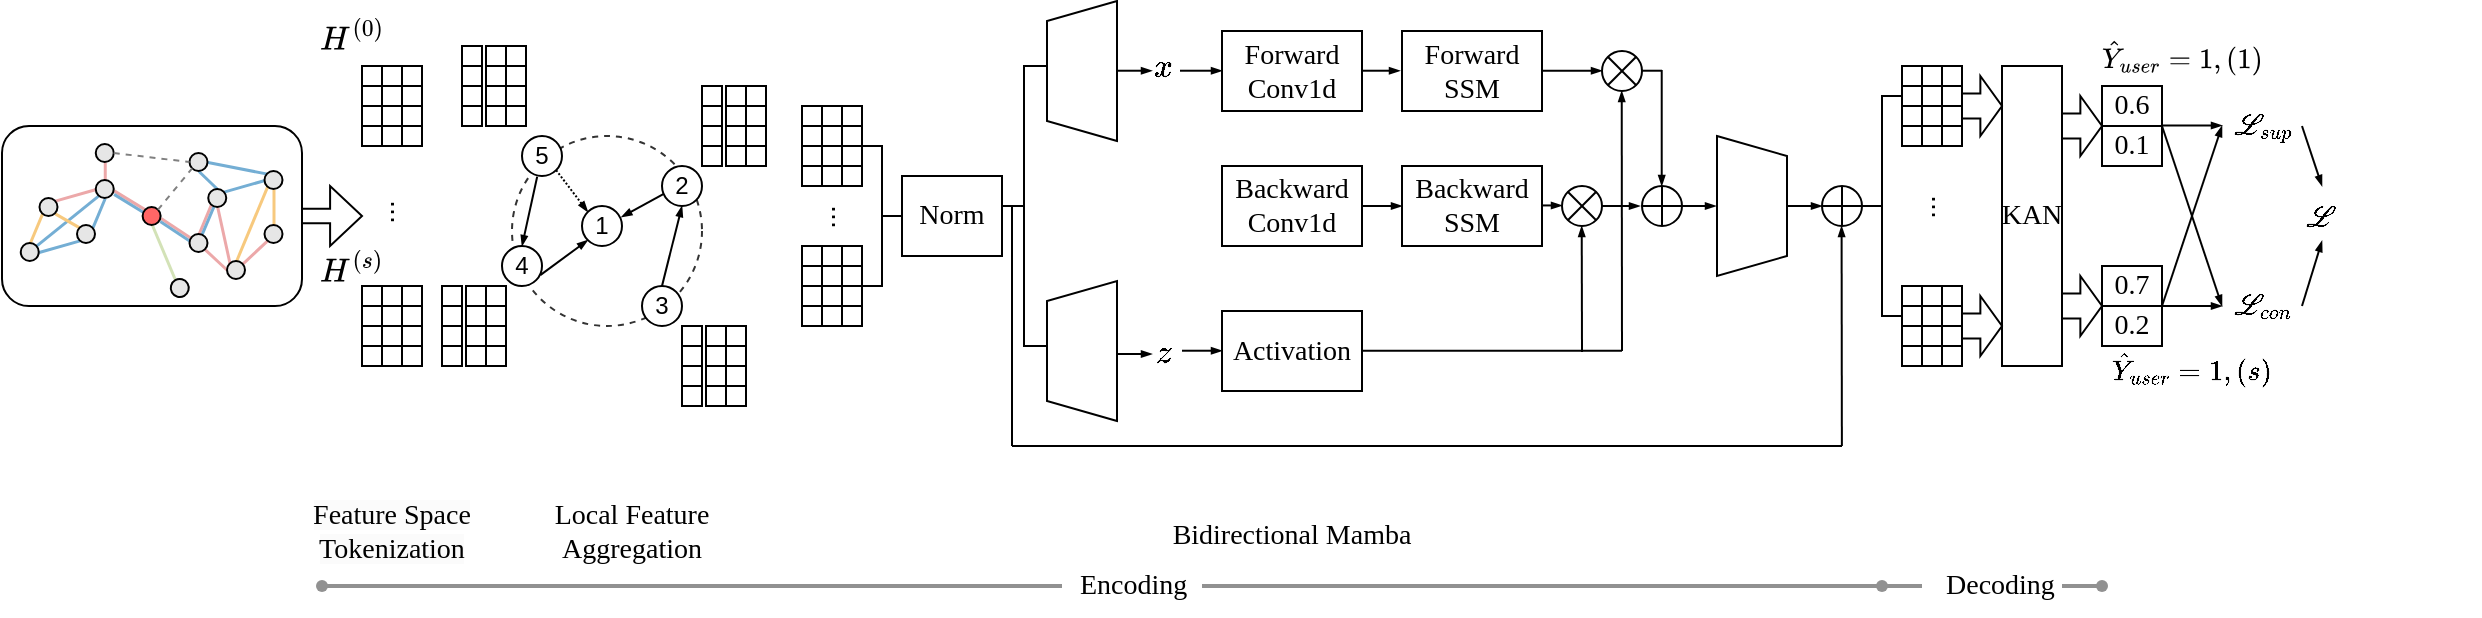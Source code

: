 <mxfile version="24.5.5" type="github">
  <diagram name="第 1 页" id="mSj27gr01lUWhsnLit3x">
    <mxGraphModel dx="1038" dy="839" grid="1" gridSize="10" guides="1" tooltips="1" connect="1" arrows="1" fold="1" page="1" pageScale="1" pageWidth="827" pageHeight="1169" math="1" shadow="0">
      <root>
        <mxCell id="0" />
        <mxCell id="1" parent="0" />
        <mxCell id="Hs8WbcXcdVRiZlc4-tPR-161" value="" style="ellipse;whiteSpace=wrap;html=1;aspect=fixed;dashed=1;opacity=80;" vertex="1" parent="1">
          <mxGeometry x="255" y="265" width="95" height="95" as="geometry" />
        </mxCell>
        <mxCell id="Hs8WbcXcdVRiZlc4-tPR-66" value="1" style="ellipse;whiteSpace=wrap;html=1;aspect=fixed;" vertex="1" parent="1">
          <mxGeometry x="290" y="300" width="20" height="20" as="geometry" />
        </mxCell>
        <mxCell id="Hs8WbcXcdVRiZlc4-tPR-67" value="5" style="ellipse;whiteSpace=wrap;html=1;aspect=fixed;" vertex="1" parent="1">
          <mxGeometry x="260" y="265" width="20" height="20" as="geometry" />
        </mxCell>
        <mxCell id="Hs8WbcXcdVRiZlc4-tPR-68" value="2" style="ellipse;whiteSpace=wrap;html=1;aspect=fixed;" vertex="1" parent="1">
          <mxGeometry x="330" y="280" width="20" height="20" as="geometry" />
        </mxCell>
        <mxCell id="Hs8WbcXcdVRiZlc4-tPR-69" value="3" style="ellipse;whiteSpace=wrap;html=1;aspect=fixed;" vertex="1" parent="1">
          <mxGeometry x="320" y="340" width="20" height="20" as="geometry" />
        </mxCell>
        <mxCell id="Hs8WbcXcdVRiZlc4-tPR-70" value="4" style="ellipse;whiteSpace=wrap;html=1;aspect=fixed;" vertex="1" parent="1">
          <mxGeometry x="250" y="320" width="20" height="20" as="geometry" />
        </mxCell>
        <mxCell id="Hs8WbcXcdVRiZlc4-tPR-87" value="" style="group" vertex="1" connectable="0" parent="1">
          <mxGeometry x="180" y="230" width="30" height="40" as="geometry" />
        </mxCell>
        <mxCell id="Hs8WbcXcdVRiZlc4-tPR-1" value="" style="rounded=0;whiteSpace=wrap;html=1;" vertex="1" parent="Hs8WbcXcdVRiZlc4-tPR-87">
          <mxGeometry width="10" height="10" as="geometry" />
        </mxCell>
        <mxCell id="Hs8WbcXcdVRiZlc4-tPR-5" value="" style="rounded=0;whiteSpace=wrap;html=1;" vertex="1" parent="Hs8WbcXcdVRiZlc4-tPR-87">
          <mxGeometry y="10" width="10" height="10" as="geometry" />
        </mxCell>
        <mxCell id="Hs8WbcXcdVRiZlc4-tPR-6" value="" style="rounded=0;whiteSpace=wrap;html=1;" vertex="1" parent="Hs8WbcXcdVRiZlc4-tPR-87">
          <mxGeometry y="20" width="10" height="10" as="geometry" />
        </mxCell>
        <mxCell id="Hs8WbcXcdVRiZlc4-tPR-7" value="" style="rounded=0;whiteSpace=wrap;html=1;" vertex="1" parent="Hs8WbcXcdVRiZlc4-tPR-87">
          <mxGeometry y="30" width="10" height="10" as="geometry" />
        </mxCell>
        <mxCell id="Hs8WbcXcdVRiZlc4-tPR-9" value="" style="rounded=0;whiteSpace=wrap;html=1;" vertex="1" parent="Hs8WbcXcdVRiZlc4-tPR-87">
          <mxGeometry x="10" width="10" height="10" as="geometry" />
        </mxCell>
        <mxCell id="Hs8WbcXcdVRiZlc4-tPR-10" value="" style="rounded=0;whiteSpace=wrap;html=1;" vertex="1" parent="Hs8WbcXcdVRiZlc4-tPR-87">
          <mxGeometry x="20" width="10" height="10" as="geometry" />
        </mxCell>
        <mxCell id="Hs8WbcXcdVRiZlc4-tPR-11" value="" style="rounded=0;whiteSpace=wrap;html=1;" vertex="1" parent="Hs8WbcXcdVRiZlc4-tPR-87">
          <mxGeometry x="10" y="10" width="10" height="10" as="geometry" />
        </mxCell>
        <mxCell id="Hs8WbcXcdVRiZlc4-tPR-12" value="" style="rounded=0;whiteSpace=wrap;html=1;" vertex="1" parent="Hs8WbcXcdVRiZlc4-tPR-87">
          <mxGeometry x="20" y="10" width="10" height="10" as="geometry" />
        </mxCell>
        <mxCell id="Hs8WbcXcdVRiZlc4-tPR-13" value="" style="rounded=0;whiteSpace=wrap;html=1;" vertex="1" parent="Hs8WbcXcdVRiZlc4-tPR-87">
          <mxGeometry x="10" y="20" width="10" height="10" as="geometry" />
        </mxCell>
        <mxCell id="Hs8WbcXcdVRiZlc4-tPR-14" value="" style="rounded=0;whiteSpace=wrap;html=1;" vertex="1" parent="Hs8WbcXcdVRiZlc4-tPR-87">
          <mxGeometry x="20" y="20" width="10" height="10" as="geometry" />
        </mxCell>
        <mxCell id="Hs8WbcXcdVRiZlc4-tPR-15" value="" style="rounded=0;whiteSpace=wrap;html=1;" vertex="1" parent="Hs8WbcXcdVRiZlc4-tPR-87">
          <mxGeometry x="10" y="30" width="10" height="10" as="geometry" />
        </mxCell>
        <mxCell id="Hs8WbcXcdVRiZlc4-tPR-16" value="" style="rounded=0;whiteSpace=wrap;html=1;" vertex="1" parent="Hs8WbcXcdVRiZlc4-tPR-87">
          <mxGeometry x="20" y="30" width="10" height="10" as="geometry" />
        </mxCell>
        <mxCell id="Hs8WbcXcdVRiZlc4-tPR-101" value="" style="group" vertex="1" connectable="0" parent="1">
          <mxGeometry x="180" y="340" width="30" height="40" as="geometry" />
        </mxCell>
        <mxCell id="Hs8WbcXcdVRiZlc4-tPR-102" value="" style="rounded=0;whiteSpace=wrap;html=1;" vertex="1" parent="Hs8WbcXcdVRiZlc4-tPR-101">
          <mxGeometry width="10" height="10" as="geometry" />
        </mxCell>
        <mxCell id="Hs8WbcXcdVRiZlc4-tPR-103" value="" style="rounded=0;whiteSpace=wrap;html=1;" vertex="1" parent="Hs8WbcXcdVRiZlc4-tPR-101">
          <mxGeometry y="10" width="10" height="10" as="geometry" />
        </mxCell>
        <mxCell id="Hs8WbcXcdVRiZlc4-tPR-104" value="" style="rounded=0;whiteSpace=wrap;html=1;" vertex="1" parent="Hs8WbcXcdVRiZlc4-tPR-101">
          <mxGeometry y="20" width="10" height="10" as="geometry" />
        </mxCell>
        <mxCell id="Hs8WbcXcdVRiZlc4-tPR-105" value="" style="rounded=0;whiteSpace=wrap;html=1;" vertex="1" parent="Hs8WbcXcdVRiZlc4-tPR-101">
          <mxGeometry y="30" width="10" height="10" as="geometry" />
        </mxCell>
        <mxCell id="Hs8WbcXcdVRiZlc4-tPR-106" value="" style="rounded=0;whiteSpace=wrap;html=1;" vertex="1" parent="Hs8WbcXcdVRiZlc4-tPR-101">
          <mxGeometry x="10" width="10" height="10" as="geometry" />
        </mxCell>
        <mxCell id="Hs8WbcXcdVRiZlc4-tPR-107" value="" style="rounded=0;whiteSpace=wrap;html=1;" vertex="1" parent="Hs8WbcXcdVRiZlc4-tPR-101">
          <mxGeometry x="20" width="10" height="10" as="geometry" />
        </mxCell>
        <mxCell id="Hs8WbcXcdVRiZlc4-tPR-108" value="" style="rounded=0;whiteSpace=wrap;html=1;" vertex="1" parent="Hs8WbcXcdVRiZlc4-tPR-101">
          <mxGeometry x="10" y="10" width="10" height="10" as="geometry" />
        </mxCell>
        <mxCell id="Hs8WbcXcdVRiZlc4-tPR-109" value="" style="rounded=0;whiteSpace=wrap;html=1;" vertex="1" parent="Hs8WbcXcdVRiZlc4-tPR-101">
          <mxGeometry x="20" y="10" width="10" height="10" as="geometry" />
        </mxCell>
        <mxCell id="Hs8WbcXcdVRiZlc4-tPR-110" value="" style="rounded=0;whiteSpace=wrap;html=1;" vertex="1" parent="Hs8WbcXcdVRiZlc4-tPR-101">
          <mxGeometry x="10" y="20" width="10" height="10" as="geometry" />
        </mxCell>
        <mxCell id="Hs8WbcXcdVRiZlc4-tPR-111" value="" style="rounded=0;whiteSpace=wrap;html=1;" vertex="1" parent="Hs8WbcXcdVRiZlc4-tPR-101">
          <mxGeometry x="20" y="20" width="10" height="10" as="geometry" />
        </mxCell>
        <mxCell id="Hs8WbcXcdVRiZlc4-tPR-112" value="" style="rounded=0;whiteSpace=wrap;html=1;" vertex="1" parent="Hs8WbcXcdVRiZlc4-tPR-101">
          <mxGeometry x="10" y="30" width="10" height="10" as="geometry" />
        </mxCell>
        <mxCell id="Hs8WbcXcdVRiZlc4-tPR-113" value="" style="rounded=0;whiteSpace=wrap;html=1;" vertex="1" parent="Hs8WbcXcdVRiZlc4-tPR-101">
          <mxGeometry x="20" y="30" width="10" height="10" as="geometry" />
        </mxCell>
        <mxCell id="Hs8WbcXcdVRiZlc4-tPR-116" value="" style="group" vertex="1" connectable="0" parent="1">
          <mxGeometry x="230" y="220" width="32" height="40" as="geometry" />
        </mxCell>
        <mxCell id="Hs8WbcXcdVRiZlc4-tPR-89" value="" style="rounded=0;whiteSpace=wrap;html=1;" vertex="1" parent="Hs8WbcXcdVRiZlc4-tPR-116">
          <mxGeometry width="10" height="10" as="geometry" />
        </mxCell>
        <mxCell id="Hs8WbcXcdVRiZlc4-tPR-90" value="" style="rounded=0;whiteSpace=wrap;html=1;" vertex="1" parent="Hs8WbcXcdVRiZlc4-tPR-116">
          <mxGeometry y="10" width="10" height="10" as="geometry" />
        </mxCell>
        <mxCell id="Hs8WbcXcdVRiZlc4-tPR-91" value="" style="rounded=0;whiteSpace=wrap;html=1;" vertex="1" parent="Hs8WbcXcdVRiZlc4-tPR-116">
          <mxGeometry y="20" width="10" height="10" as="geometry" />
        </mxCell>
        <mxCell id="Hs8WbcXcdVRiZlc4-tPR-92" value="" style="rounded=0;whiteSpace=wrap;html=1;" vertex="1" parent="Hs8WbcXcdVRiZlc4-tPR-116">
          <mxGeometry y="30" width="10" height="10" as="geometry" />
        </mxCell>
        <mxCell id="Hs8WbcXcdVRiZlc4-tPR-115" value="" style="group" vertex="1" connectable="0" parent="Hs8WbcXcdVRiZlc4-tPR-116">
          <mxGeometry x="12" width="20" height="40" as="geometry" />
        </mxCell>
        <mxCell id="Hs8WbcXcdVRiZlc4-tPR-93" value="" style="rounded=0;whiteSpace=wrap;html=1;" vertex="1" parent="Hs8WbcXcdVRiZlc4-tPR-115">
          <mxGeometry width="10" height="10" as="geometry" />
        </mxCell>
        <mxCell id="Hs8WbcXcdVRiZlc4-tPR-94" value="" style="rounded=0;whiteSpace=wrap;html=1;" vertex="1" parent="Hs8WbcXcdVRiZlc4-tPR-115">
          <mxGeometry x="10" width="10" height="10" as="geometry" />
        </mxCell>
        <mxCell id="Hs8WbcXcdVRiZlc4-tPR-95" value="" style="rounded=0;whiteSpace=wrap;html=1;" vertex="1" parent="Hs8WbcXcdVRiZlc4-tPR-115">
          <mxGeometry y="10" width="10" height="10" as="geometry" />
        </mxCell>
        <mxCell id="Hs8WbcXcdVRiZlc4-tPR-96" value="" style="rounded=0;whiteSpace=wrap;html=1;" vertex="1" parent="Hs8WbcXcdVRiZlc4-tPR-115">
          <mxGeometry x="10" y="10" width="10" height="10" as="geometry" />
        </mxCell>
        <mxCell id="Hs8WbcXcdVRiZlc4-tPR-97" value="" style="rounded=0;whiteSpace=wrap;html=1;" vertex="1" parent="Hs8WbcXcdVRiZlc4-tPR-115">
          <mxGeometry y="20" width="10" height="10" as="geometry" />
        </mxCell>
        <mxCell id="Hs8WbcXcdVRiZlc4-tPR-98" value="" style="rounded=0;whiteSpace=wrap;html=1;" vertex="1" parent="Hs8WbcXcdVRiZlc4-tPR-115">
          <mxGeometry x="10" y="20" width="10" height="10" as="geometry" />
        </mxCell>
        <mxCell id="Hs8WbcXcdVRiZlc4-tPR-99" value="" style="rounded=0;whiteSpace=wrap;html=1;" vertex="1" parent="Hs8WbcXcdVRiZlc4-tPR-115">
          <mxGeometry y="30" width="10" height="10" as="geometry" />
        </mxCell>
        <mxCell id="Hs8WbcXcdVRiZlc4-tPR-100" value="" style="rounded=0;whiteSpace=wrap;html=1;" vertex="1" parent="Hs8WbcXcdVRiZlc4-tPR-115">
          <mxGeometry x="10" y="30" width="10" height="10" as="geometry" />
        </mxCell>
        <mxCell id="Hs8WbcXcdVRiZlc4-tPR-117" value="" style="group" vertex="1" connectable="0" parent="1">
          <mxGeometry x="350" y="240" width="32" height="40" as="geometry" />
        </mxCell>
        <mxCell id="Hs8WbcXcdVRiZlc4-tPR-118" value="" style="rounded=0;whiteSpace=wrap;html=1;" vertex="1" parent="Hs8WbcXcdVRiZlc4-tPR-117">
          <mxGeometry width="10" height="10" as="geometry" />
        </mxCell>
        <mxCell id="Hs8WbcXcdVRiZlc4-tPR-119" value="" style="rounded=0;whiteSpace=wrap;html=1;" vertex="1" parent="Hs8WbcXcdVRiZlc4-tPR-117">
          <mxGeometry y="10" width="10" height="10" as="geometry" />
        </mxCell>
        <mxCell id="Hs8WbcXcdVRiZlc4-tPR-120" value="" style="rounded=0;whiteSpace=wrap;html=1;" vertex="1" parent="Hs8WbcXcdVRiZlc4-tPR-117">
          <mxGeometry y="20" width="10" height="10" as="geometry" />
        </mxCell>
        <mxCell id="Hs8WbcXcdVRiZlc4-tPR-121" value="" style="rounded=0;whiteSpace=wrap;html=1;" vertex="1" parent="Hs8WbcXcdVRiZlc4-tPR-117">
          <mxGeometry y="30" width="10" height="10" as="geometry" />
        </mxCell>
        <mxCell id="Hs8WbcXcdVRiZlc4-tPR-122" value="" style="group" vertex="1" connectable="0" parent="Hs8WbcXcdVRiZlc4-tPR-117">
          <mxGeometry x="12" width="20" height="40" as="geometry" />
        </mxCell>
        <mxCell id="Hs8WbcXcdVRiZlc4-tPR-123" value="" style="rounded=0;whiteSpace=wrap;html=1;" vertex="1" parent="Hs8WbcXcdVRiZlc4-tPR-122">
          <mxGeometry width="10" height="10" as="geometry" />
        </mxCell>
        <mxCell id="Hs8WbcXcdVRiZlc4-tPR-124" value="" style="rounded=0;whiteSpace=wrap;html=1;" vertex="1" parent="Hs8WbcXcdVRiZlc4-tPR-122">
          <mxGeometry x="10" width="10" height="10" as="geometry" />
        </mxCell>
        <mxCell id="Hs8WbcXcdVRiZlc4-tPR-125" value="" style="rounded=0;whiteSpace=wrap;html=1;" vertex="1" parent="Hs8WbcXcdVRiZlc4-tPR-122">
          <mxGeometry y="10" width="10" height="10" as="geometry" />
        </mxCell>
        <mxCell id="Hs8WbcXcdVRiZlc4-tPR-126" value="" style="rounded=0;whiteSpace=wrap;html=1;" vertex="1" parent="Hs8WbcXcdVRiZlc4-tPR-122">
          <mxGeometry x="10" y="10" width="10" height="10" as="geometry" />
        </mxCell>
        <mxCell id="Hs8WbcXcdVRiZlc4-tPR-127" value="" style="rounded=0;whiteSpace=wrap;html=1;" vertex="1" parent="Hs8WbcXcdVRiZlc4-tPR-122">
          <mxGeometry y="20" width="10" height="10" as="geometry" />
        </mxCell>
        <mxCell id="Hs8WbcXcdVRiZlc4-tPR-128" value="" style="rounded=0;whiteSpace=wrap;html=1;" vertex="1" parent="Hs8WbcXcdVRiZlc4-tPR-122">
          <mxGeometry x="10" y="20" width="10" height="10" as="geometry" />
        </mxCell>
        <mxCell id="Hs8WbcXcdVRiZlc4-tPR-129" value="" style="rounded=0;whiteSpace=wrap;html=1;" vertex="1" parent="Hs8WbcXcdVRiZlc4-tPR-122">
          <mxGeometry y="30" width="10" height="10" as="geometry" />
        </mxCell>
        <mxCell id="Hs8WbcXcdVRiZlc4-tPR-130" value="" style="rounded=0;whiteSpace=wrap;html=1;" vertex="1" parent="Hs8WbcXcdVRiZlc4-tPR-122">
          <mxGeometry x="10" y="30" width="10" height="10" as="geometry" />
        </mxCell>
        <mxCell id="Hs8WbcXcdVRiZlc4-tPR-131" value="" style="group" vertex="1" connectable="0" parent="1">
          <mxGeometry x="340" y="360" width="32" height="40" as="geometry" />
        </mxCell>
        <mxCell id="Hs8WbcXcdVRiZlc4-tPR-132" value="" style="rounded=0;whiteSpace=wrap;html=1;" vertex="1" parent="Hs8WbcXcdVRiZlc4-tPR-131">
          <mxGeometry width="10" height="10" as="geometry" />
        </mxCell>
        <mxCell id="Hs8WbcXcdVRiZlc4-tPR-133" value="" style="rounded=0;whiteSpace=wrap;html=1;" vertex="1" parent="Hs8WbcXcdVRiZlc4-tPR-131">
          <mxGeometry y="10" width="10" height="10" as="geometry" />
        </mxCell>
        <mxCell id="Hs8WbcXcdVRiZlc4-tPR-134" value="" style="rounded=0;whiteSpace=wrap;html=1;" vertex="1" parent="Hs8WbcXcdVRiZlc4-tPR-131">
          <mxGeometry y="20" width="10" height="10" as="geometry" />
        </mxCell>
        <mxCell id="Hs8WbcXcdVRiZlc4-tPR-135" value="" style="rounded=0;whiteSpace=wrap;html=1;" vertex="1" parent="Hs8WbcXcdVRiZlc4-tPR-131">
          <mxGeometry y="30" width="10" height="10" as="geometry" />
        </mxCell>
        <mxCell id="Hs8WbcXcdVRiZlc4-tPR-136" value="" style="group" vertex="1" connectable="0" parent="Hs8WbcXcdVRiZlc4-tPR-131">
          <mxGeometry x="12" width="20" height="40" as="geometry" />
        </mxCell>
        <mxCell id="Hs8WbcXcdVRiZlc4-tPR-137" value="" style="rounded=0;whiteSpace=wrap;html=1;" vertex="1" parent="Hs8WbcXcdVRiZlc4-tPR-136">
          <mxGeometry width="10" height="10" as="geometry" />
        </mxCell>
        <mxCell id="Hs8WbcXcdVRiZlc4-tPR-138" value="" style="rounded=0;whiteSpace=wrap;html=1;" vertex="1" parent="Hs8WbcXcdVRiZlc4-tPR-136">
          <mxGeometry x="10" width="10" height="10" as="geometry" />
        </mxCell>
        <mxCell id="Hs8WbcXcdVRiZlc4-tPR-139" value="" style="rounded=0;whiteSpace=wrap;html=1;" vertex="1" parent="Hs8WbcXcdVRiZlc4-tPR-136">
          <mxGeometry y="10" width="10" height="10" as="geometry" />
        </mxCell>
        <mxCell id="Hs8WbcXcdVRiZlc4-tPR-140" value="" style="rounded=0;whiteSpace=wrap;html=1;" vertex="1" parent="Hs8WbcXcdVRiZlc4-tPR-136">
          <mxGeometry x="10" y="10" width="10" height="10" as="geometry" />
        </mxCell>
        <mxCell id="Hs8WbcXcdVRiZlc4-tPR-141" value="" style="rounded=0;whiteSpace=wrap;html=1;" vertex="1" parent="Hs8WbcXcdVRiZlc4-tPR-136">
          <mxGeometry y="20" width="10" height="10" as="geometry" />
        </mxCell>
        <mxCell id="Hs8WbcXcdVRiZlc4-tPR-142" value="" style="rounded=0;whiteSpace=wrap;html=1;" vertex="1" parent="Hs8WbcXcdVRiZlc4-tPR-136">
          <mxGeometry x="10" y="20" width="10" height="10" as="geometry" />
        </mxCell>
        <mxCell id="Hs8WbcXcdVRiZlc4-tPR-143" value="" style="rounded=0;whiteSpace=wrap;html=1;" vertex="1" parent="Hs8WbcXcdVRiZlc4-tPR-136">
          <mxGeometry y="30" width="10" height="10" as="geometry" />
        </mxCell>
        <mxCell id="Hs8WbcXcdVRiZlc4-tPR-144" value="" style="rounded=0;whiteSpace=wrap;html=1;" vertex="1" parent="Hs8WbcXcdVRiZlc4-tPR-136">
          <mxGeometry x="10" y="30" width="10" height="10" as="geometry" />
        </mxCell>
        <mxCell id="Hs8WbcXcdVRiZlc4-tPR-145" value="" style="group" vertex="1" connectable="0" parent="1">
          <mxGeometry x="220" y="340" width="32" height="40" as="geometry" />
        </mxCell>
        <mxCell id="Hs8WbcXcdVRiZlc4-tPR-146" value="" style="rounded=0;whiteSpace=wrap;html=1;" vertex="1" parent="Hs8WbcXcdVRiZlc4-tPR-145">
          <mxGeometry width="10" height="10" as="geometry" />
        </mxCell>
        <mxCell id="Hs8WbcXcdVRiZlc4-tPR-147" value="" style="rounded=0;whiteSpace=wrap;html=1;" vertex="1" parent="Hs8WbcXcdVRiZlc4-tPR-145">
          <mxGeometry y="10" width="10" height="10" as="geometry" />
        </mxCell>
        <mxCell id="Hs8WbcXcdVRiZlc4-tPR-148" value="" style="rounded=0;whiteSpace=wrap;html=1;" vertex="1" parent="Hs8WbcXcdVRiZlc4-tPR-145">
          <mxGeometry y="20" width="10" height="10" as="geometry" />
        </mxCell>
        <mxCell id="Hs8WbcXcdVRiZlc4-tPR-149" value="" style="rounded=0;whiteSpace=wrap;html=1;" vertex="1" parent="Hs8WbcXcdVRiZlc4-tPR-145">
          <mxGeometry y="30" width="10" height="10" as="geometry" />
        </mxCell>
        <mxCell id="Hs8WbcXcdVRiZlc4-tPR-150" value="" style="group" vertex="1" connectable="0" parent="Hs8WbcXcdVRiZlc4-tPR-145">
          <mxGeometry x="12" width="20" height="40" as="geometry" />
        </mxCell>
        <mxCell id="Hs8WbcXcdVRiZlc4-tPR-151" value="" style="rounded=0;whiteSpace=wrap;html=1;" vertex="1" parent="Hs8WbcXcdVRiZlc4-tPR-150">
          <mxGeometry width="10" height="10" as="geometry" />
        </mxCell>
        <mxCell id="Hs8WbcXcdVRiZlc4-tPR-152" value="" style="rounded=0;whiteSpace=wrap;html=1;" vertex="1" parent="Hs8WbcXcdVRiZlc4-tPR-150">
          <mxGeometry x="10" width="10" height="10" as="geometry" />
        </mxCell>
        <mxCell id="Hs8WbcXcdVRiZlc4-tPR-153" value="" style="rounded=0;whiteSpace=wrap;html=1;" vertex="1" parent="Hs8WbcXcdVRiZlc4-tPR-150">
          <mxGeometry y="10" width="10" height="10" as="geometry" />
        </mxCell>
        <mxCell id="Hs8WbcXcdVRiZlc4-tPR-154" value="" style="rounded=0;whiteSpace=wrap;html=1;" vertex="1" parent="Hs8WbcXcdVRiZlc4-tPR-150">
          <mxGeometry x="10" y="10" width="10" height="10" as="geometry" />
        </mxCell>
        <mxCell id="Hs8WbcXcdVRiZlc4-tPR-155" value="" style="rounded=0;whiteSpace=wrap;html=1;" vertex="1" parent="Hs8WbcXcdVRiZlc4-tPR-150">
          <mxGeometry y="20" width="10" height="10" as="geometry" />
        </mxCell>
        <mxCell id="Hs8WbcXcdVRiZlc4-tPR-156" value="" style="rounded=0;whiteSpace=wrap;html=1;" vertex="1" parent="Hs8WbcXcdVRiZlc4-tPR-150">
          <mxGeometry x="10" y="20" width="10" height="10" as="geometry" />
        </mxCell>
        <mxCell id="Hs8WbcXcdVRiZlc4-tPR-157" value="" style="rounded=0;whiteSpace=wrap;html=1;" vertex="1" parent="Hs8WbcXcdVRiZlc4-tPR-150">
          <mxGeometry y="30" width="10" height="10" as="geometry" />
        </mxCell>
        <mxCell id="Hs8WbcXcdVRiZlc4-tPR-158" value="" style="rounded=0;whiteSpace=wrap;html=1;" vertex="1" parent="Hs8WbcXcdVRiZlc4-tPR-150">
          <mxGeometry x="10" y="30" width="10" height="10" as="geometry" />
        </mxCell>
        <mxCell id="Hs8WbcXcdVRiZlc4-tPR-159" value="" style="endArrow=blockThin;html=1;rounded=0;entryX=0.985;entryY=0.275;entryDx=0;entryDy=0;exitX=0.033;exitY=0.706;exitDx=0;exitDy=0;exitPerimeter=0;endFill=1;endSize=3;entryPerimeter=0;" edge="1" parent="1" source="Hs8WbcXcdVRiZlc4-tPR-68" target="Hs8WbcXcdVRiZlc4-tPR-66">
          <mxGeometry width="50" height="50" relative="1" as="geometry">
            <mxPoint x="330" y="290.91" as="sourcePoint" />
            <mxPoint x="307.971" y="299.999" as="targetPoint" />
          </mxGeometry>
        </mxCell>
        <mxCell id="Hs8WbcXcdVRiZlc4-tPR-160" value="" style="endArrow=blockThin;html=1;rounded=0;entryX=0.5;entryY=1;entryDx=0;entryDy=0;exitX=0.5;exitY=0;exitDx=0;exitDy=0;endFill=1;endSize=3;" edge="1" parent="1" source="Hs8WbcXcdVRiZlc4-tPR-69" target="Hs8WbcXcdVRiZlc4-tPR-68">
          <mxGeometry width="50" height="50" relative="1" as="geometry">
            <mxPoint x="341" y="304" as="sourcePoint" />
            <mxPoint x="320" y="316" as="targetPoint" />
          </mxGeometry>
        </mxCell>
        <mxCell id="Hs8WbcXcdVRiZlc4-tPR-162" value="" style="endArrow=blockThin;html=1;rounded=0;entryX=0.5;entryY=0;entryDx=0;entryDy=0;exitX=0.379;exitY=1.017;exitDx=0;exitDy=0;exitPerimeter=0;endFill=1;endSize=3;" edge="1" parent="1" source="Hs8WbcXcdVRiZlc4-tPR-67" target="Hs8WbcXcdVRiZlc4-tPR-70">
          <mxGeometry width="50" height="50" relative="1" as="geometry">
            <mxPoint x="341" y="304" as="sourcePoint" />
            <mxPoint x="320" y="316" as="targetPoint" />
          </mxGeometry>
        </mxCell>
        <mxCell id="Hs8WbcXcdVRiZlc4-tPR-164" value="" style="endArrow=blockThin;html=1;rounded=0;entryX=0;entryY=1;entryDx=0;entryDy=0;exitX=0.958;exitY=0.727;exitDx=0;exitDy=0;exitPerimeter=0;endFill=1;endSize=3;" edge="1" parent="1" source="Hs8WbcXcdVRiZlc4-tPR-70" target="Hs8WbcXcdVRiZlc4-tPR-66">
          <mxGeometry width="50" height="50" relative="1" as="geometry">
            <mxPoint x="341" y="304" as="sourcePoint" />
            <mxPoint x="320" y="316" as="targetPoint" />
          </mxGeometry>
        </mxCell>
        <mxCell id="Hs8WbcXcdVRiZlc4-tPR-165" value="" style="endArrow=blockThin;html=1;rounded=0;entryX=0;entryY=0;entryDx=0;entryDy=0;exitX=1;exitY=1;exitDx=0;exitDy=0;endFill=1;endSize=3;dashed=1;dashPattern=1 1;" edge="1" parent="1" source="Hs8WbcXcdVRiZlc4-tPR-67" target="Hs8WbcXcdVRiZlc4-tPR-66">
          <mxGeometry width="50" height="50" relative="1" as="geometry">
            <mxPoint x="351" y="314" as="sourcePoint" />
            <mxPoint x="330" y="326" as="targetPoint" />
          </mxGeometry>
        </mxCell>
        <mxCell id="Hs8WbcXcdVRiZlc4-tPR-166" value="" style="group" vertex="1" connectable="0" parent="1">
          <mxGeometry x="400" y="250" width="30" height="40" as="geometry" />
        </mxCell>
        <mxCell id="Hs8WbcXcdVRiZlc4-tPR-167" value="" style="rounded=0;whiteSpace=wrap;html=1;" vertex="1" parent="Hs8WbcXcdVRiZlc4-tPR-166">
          <mxGeometry width="10" height="10" as="geometry" />
        </mxCell>
        <mxCell id="Hs8WbcXcdVRiZlc4-tPR-168" value="" style="rounded=0;whiteSpace=wrap;html=1;" vertex="1" parent="Hs8WbcXcdVRiZlc4-tPR-166">
          <mxGeometry y="10" width="10" height="10" as="geometry" />
        </mxCell>
        <mxCell id="Hs8WbcXcdVRiZlc4-tPR-169" value="" style="rounded=0;whiteSpace=wrap;html=1;" vertex="1" parent="Hs8WbcXcdVRiZlc4-tPR-166">
          <mxGeometry y="20" width="10" height="10" as="geometry" />
        </mxCell>
        <mxCell id="Hs8WbcXcdVRiZlc4-tPR-170" value="" style="rounded=0;whiteSpace=wrap;html=1;" vertex="1" parent="Hs8WbcXcdVRiZlc4-tPR-166">
          <mxGeometry y="30" width="10" height="10" as="geometry" />
        </mxCell>
        <mxCell id="Hs8WbcXcdVRiZlc4-tPR-171" value="" style="rounded=0;whiteSpace=wrap;html=1;" vertex="1" parent="Hs8WbcXcdVRiZlc4-tPR-166">
          <mxGeometry x="10" width="10" height="10" as="geometry" />
        </mxCell>
        <mxCell id="Hs8WbcXcdVRiZlc4-tPR-172" value="" style="rounded=0;whiteSpace=wrap;html=1;" vertex="1" parent="Hs8WbcXcdVRiZlc4-tPR-166">
          <mxGeometry x="20" width="10" height="10" as="geometry" />
        </mxCell>
        <mxCell id="Hs8WbcXcdVRiZlc4-tPR-173" value="" style="rounded=0;whiteSpace=wrap;html=1;" vertex="1" parent="Hs8WbcXcdVRiZlc4-tPR-166">
          <mxGeometry x="10" y="10" width="10" height="10" as="geometry" />
        </mxCell>
        <mxCell id="Hs8WbcXcdVRiZlc4-tPR-174" value="" style="rounded=0;whiteSpace=wrap;html=1;" vertex="1" parent="Hs8WbcXcdVRiZlc4-tPR-166">
          <mxGeometry x="20" y="10" width="10" height="10" as="geometry" />
        </mxCell>
        <mxCell id="Hs8WbcXcdVRiZlc4-tPR-175" value="" style="rounded=0;whiteSpace=wrap;html=1;" vertex="1" parent="Hs8WbcXcdVRiZlc4-tPR-166">
          <mxGeometry x="10" y="20" width="10" height="10" as="geometry" />
        </mxCell>
        <mxCell id="Hs8WbcXcdVRiZlc4-tPR-176" value="" style="rounded=0;whiteSpace=wrap;html=1;" vertex="1" parent="Hs8WbcXcdVRiZlc4-tPR-166">
          <mxGeometry x="20" y="20" width="10" height="10" as="geometry" />
        </mxCell>
        <mxCell id="Hs8WbcXcdVRiZlc4-tPR-177" value="" style="rounded=0;whiteSpace=wrap;html=1;" vertex="1" parent="Hs8WbcXcdVRiZlc4-tPR-166">
          <mxGeometry x="10" y="30" width="10" height="10" as="geometry" />
        </mxCell>
        <mxCell id="Hs8WbcXcdVRiZlc4-tPR-178" value="" style="rounded=0;whiteSpace=wrap;html=1;" vertex="1" parent="Hs8WbcXcdVRiZlc4-tPR-166">
          <mxGeometry x="20" y="30" width="10" height="10" as="geometry" />
        </mxCell>
        <mxCell id="Hs8WbcXcdVRiZlc4-tPR-179" value="" style="group" vertex="1" connectable="0" parent="1">
          <mxGeometry x="400" y="320" width="30" height="40" as="geometry" />
        </mxCell>
        <mxCell id="Hs8WbcXcdVRiZlc4-tPR-180" value="" style="rounded=0;whiteSpace=wrap;html=1;" vertex="1" parent="Hs8WbcXcdVRiZlc4-tPR-179">
          <mxGeometry width="10" height="10" as="geometry" />
        </mxCell>
        <mxCell id="Hs8WbcXcdVRiZlc4-tPR-181" value="" style="rounded=0;whiteSpace=wrap;html=1;" vertex="1" parent="Hs8WbcXcdVRiZlc4-tPR-179">
          <mxGeometry y="10" width="10" height="10" as="geometry" />
        </mxCell>
        <mxCell id="Hs8WbcXcdVRiZlc4-tPR-182" value="" style="rounded=0;whiteSpace=wrap;html=1;" vertex="1" parent="Hs8WbcXcdVRiZlc4-tPR-179">
          <mxGeometry y="20" width="10" height="10" as="geometry" />
        </mxCell>
        <mxCell id="Hs8WbcXcdVRiZlc4-tPR-183" value="" style="rounded=0;whiteSpace=wrap;html=1;" vertex="1" parent="Hs8WbcXcdVRiZlc4-tPR-179">
          <mxGeometry y="30" width="10" height="10" as="geometry" />
        </mxCell>
        <mxCell id="Hs8WbcXcdVRiZlc4-tPR-184" value="" style="rounded=0;whiteSpace=wrap;html=1;" vertex="1" parent="Hs8WbcXcdVRiZlc4-tPR-179">
          <mxGeometry x="10" width="10" height="10" as="geometry" />
        </mxCell>
        <mxCell id="Hs8WbcXcdVRiZlc4-tPR-185" value="" style="rounded=0;whiteSpace=wrap;html=1;" vertex="1" parent="Hs8WbcXcdVRiZlc4-tPR-179">
          <mxGeometry x="20" width="10" height="10" as="geometry" />
        </mxCell>
        <mxCell id="Hs8WbcXcdVRiZlc4-tPR-186" value="" style="rounded=0;whiteSpace=wrap;html=1;" vertex="1" parent="Hs8WbcXcdVRiZlc4-tPR-179">
          <mxGeometry x="10" y="10" width="10" height="10" as="geometry" />
        </mxCell>
        <mxCell id="Hs8WbcXcdVRiZlc4-tPR-187" value="" style="rounded=0;whiteSpace=wrap;html=1;" vertex="1" parent="Hs8WbcXcdVRiZlc4-tPR-179">
          <mxGeometry x="20" y="10" width="10" height="10" as="geometry" />
        </mxCell>
        <mxCell id="Hs8WbcXcdVRiZlc4-tPR-188" value="" style="rounded=0;whiteSpace=wrap;html=1;" vertex="1" parent="Hs8WbcXcdVRiZlc4-tPR-179">
          <mxGeometry x="10" y="20" width="10" height="10" as="geometry" />
        </mxCell>
        <mxCell id="Hs8WbcXcdVRiZlc4-tPR-189" value="" style="rounded=0;whiteSpace=wrap;html=1;" vertex="1" parent="Hs8WbcXcdVRiZlc4-tPR-179">
          <mxGeometry x="20" y="20" width="10" height="10" as="geometry" />
        </mxCell>
        <mxCell id="Hs8WbcXcdVRiZlc4-tPR-190" value="" style="rounded=0;whiteSpace=wrap;html=1;" vertex="1" parent="Hs8WbcXcdVRiZlc4-tPR-179">
          <mxGeometry x="10" y="30" width="10" height="10" as="geometry" />
        </mxCell>
        <mxCell id="Hs8WbcXcdVRiZlc4-tPR-191" value="" style="rounded=0;whiteSpace=wrap;html=1;" vertex="1" parent="Hs8WbcXcdVRiZlc4-tPR-179">
          <mxGeometry x="20" y="30" width="10" height="10" as="geometry" />
        </mxCell>
        <mxCell id="Hs8WbcXcdVRiZlc4-tPR-192" value="&lt;font style=&quot;font-size: 14px;&quot; face=&quot;Times New Roman&quot;&gt;Norm&lt;/font&gt;" style="rounded=0;whiteSpace=wrap;html=1;" vertex="1" parent="1">
          <mxGeometry x="450" y="285" width="50" height="40" as="geometry" />
        </mxCell>
        <mxCell id="Hs8WbcXcdVRiZlc4-tPR-246" value="" style="shape=trapezoid;perimeter=trapezoidPerimeter;whiteSpace=wrap;html=1;fixedSize=1;rotation=-90;size=10;" vertex="1" parent="1">
          <mxGeometry x="505" y="355" width="70" height="35" as="geometry" />
        </mxCell>
        <mxCell id="Hs8WbcXcdVRiZlc4-tPR-247" value="" style="shape=trapezoid;perimeter=trapezoidPerimeter;whiteSpace=wrap;html=1;fixedSize=1;rotation=-90;size=10;" vertex="1" parent="1">
          <mxGeometry x="505" y="215" width="70" height="35" as="geometry" />
        </mxCell>
        <mxCell id="Hs8WbcXcdVRiZlc4-tPR-248" value="&lt;font style=&quot;font-size: 14px;&quot; face=&quot;Times New Roman&quot;&gt;Forward&lt;br&gt;Conv1d&lt;/font&gt;" style="rounded=0;whiteSpace=wrap;html=1;" vertex="1" parent="1">
          <mxGeometry x="610" y="212.5" width="70" height="40" as="geometry" />
        </mxCell>
        <mxCell id="Hs8WbcXcdVRiZlc4-tPR-249" value="&lt;font style=&quot;font-size: 14px;&quot; face=&quot;Times New Roman&quot;&gt;Backward&lt;br&gt;Conv1d&lt;/font&gt;" style="rounded=0;whiteSpace=wrap;html=1;" vertex="1" parent="1">
          <mxGeometry x="610" y="280" width="70" height="40" as="geometry" />
        </mxCell>
        <mxCell id="Hs8WbcXcdVRiZlc4-tPR-250" value="&lt;font face=&quot;Times New Roman&quot;&gt;&lt;span style=&quot;font-size: 14px;&quot;&gt;Activation&lt;/span&gt;&lt;/font&gt;" style="rounded=0;whiteSpace=wrap;html=1;" vertex="1" parent="1">
          <mxGeometry x="610" y="352.5" width="70" height="40" as="geometry" />
        </mxCell>
        <mxCell id="Hs8WbcXcdVRiZlc4-tPR-251" value="&lt;font style=&quot;font-size: 14px;&quot; face=&quot;Times New Roman&quot;&gt;Forward&lt;br&gt;SSM&lt;/font&gt;" style="rounded=0;whiteSpace=wrap;html=1;" vertex="1" parent="1">
          <mxGeometry x="700" y="212.5" width="70" height="40" as="geometry" />
        </mxCell>
        <mxCell id="Hs8WbcXcdVRiZlc4-tPR-252" value="&lt;font style=&quot;font-size: 14px;&quot; face=&quot;Times New Roman&quot;&gt;Backward&lt;br&gt;SSM&lt;/font&gt;" style="rounded=0;whiteSpace=wrap;html=1;" vertex="1" parent="1">
          <mxGeometry x="700" y="280" width="70" height="40" as="geometry" />
        </mxCell>
        <mxCell id="Hs8WbcXcdVRiZlc4-tPR-253" value="" style="shape=sumEllipse;perimeter=ellipsePerimeter;whiteSpace=wrap;html=1;backgroundOutline=1;" vertex="1" parent="1">
          <mxGeometry x="800" y="222.5" width="20" height="20" as="geometry" />
        </mxCell>
        <mxCell id="Hs8WbcXcdVRiZlc4-tPR-255" value="" style="shape=sumEllipse;perimeter=ellipsePerimeter;whiteSpace=wrap;html=1;backgroundOutline=1;" vertex="1" parent="1">
          <mxGeometry x="780" y="290" width="20" height="20" as="geometry" />
        </mxCell>
        <mxCell id="Hs8WbcXcdVRiZlc4-tPR-256" value="" style="shape=orEllipse;perimeter=ellipsePerimeter;whiteSpace=wrap;html=1;backgroundOutline=1;" vertex="1" parent="1">
          <mxGeometry x="820" y="290" width="20" height="20" as="geometry" />
        </mxCell>
        <mxCell id="Hs8WbcXcdVRiZlc4-tPR-257" value="" style="shape=trapezoid;perimeter=trapezoidPerimeter;whiteSpace=wrap;html=1;fixedSize=1;rotation=90;size=10;" vertex="1" parent="1">
          <mxGeometry x="840" y="282.5" width="70" height="35" as="geometry" />
        </mxCell>
        <mxCell id="Hs8WbcXcdVRiZlc4-tPR-258" value="" style="shape=orEllipse;perimeter=ellipsePerimeter;whiteSpace=wrap;html=1;backgroundOutline=1;" vertex="1" parent="1">
          <mxGeometry x="910" y="290" width="20" height="20" as="geometry" />
        </mxCell>
        <mxCell id="Hs8WbcXcdVRiZlc4-tPR-326" value="" style="group" vertex="1" connectable="0" parent="1">
          <mxGeometry x="950" y="340" width="30" height="40" as="geometry" />
        </mxCell>
        <mxCell id="Hs8WbcXcdVRiZlc4-tPR-327" value="" style="rounded=0;whiteSpace=wrap;html=1;" vertex="1" parent="Hs8WbcXcdVRiZlc4-tPR-326">
          <mxGeometry width="10" height="10" as="geometry" />
        </mxCell>
        <mxCell id="Hs8WbcXcdVRiZlc4-tPR-328" value="" style="rounded=0;whiteSpace=wrap;html=1;" vertex="1" parent="Hs8WbcXcdVRiZlc4-tPR-326">
          <mxGeometry y="10" width="10" height="10" as="geometry" />
        </mxCell>
        <mxCell id="Hs8WbcXcdVRiZlc4-tPR-329" value="" style="rounded=0;whiteSpace=wrap;html=1;" vertex="1" parent="Hs8WbcXcdVRiZlc4-tPR-326">
          <mxGeometry y="20" width="10" height="10" as="geometry" />
        </mxCell>
        <mxCell id="Hs8WbcXcdVRiZlc4-tPR-330" value="" style="rounded=0;whiteSpace=wrap;html=1;" vertex="1" parent="Hs8WbcXcdVRiZlc4-tPR-326">
          <mxGeometry y="30" width="10" height="10" as="geometry" />
        </mxCell>
        <mxCell id="Hs8WbcXcdVRiZlc4-tPR-331" value="" style="rounded=0;whiteSpace=wrap;html=1;" vertex="1" parent="Hs8WbcXcdVRiZlc4-tPR-326">
          <mxGeometry x="10" width="10" height="10" as="geometry" />
        </mxCell>
        <mxCell id="Hs8WbcXcdVRiZlc4-tPR-332" value="" style="rounded=0;whiteSpace=wrap;html=1;" vertex="1" parent="Hs8WbcXcdVRiZlc4-tPR-326">
          <mxGeometry x="20" width="10" height="10" as="geometry" />
        </mxCell>
        <mxCell id="Hs8WbcXcdVRiZlc4-tPR-333" value="" style="rounded=0;whiteSpace=wrap;html=1;" vertex="1" parent="Hs8WbcXcdVRiZlc4-tPR-326">
          <mxGeometry x="10" y="10" width="10" height="10" as="geometry" />
        </mxCell>
        <mxCell id="Hs8WbcXcdVRiZlc4-tPR-334" value="" style="rounded=0;whiteSpace=wrap;html=1;" vertex="1" parent="Hs8WbcXcdVRiZlc4-tPR-326">
          <mxGeometry x="20" y="10" width="10" height="10" as="geometry" />
        </mxCell>
        <mxCell id="Hs8WbcXcdVRiZlc4-tPR-335" value="" style="rounded=0;whiteSpace=wrap;html=1;" vertex="1" parent="Hs8WbcXcdVRiZlc4-tPR-326">
          <mxGeometry x="10" y="20" width="10" height="10" as="geometry" />
        </mxCell>
        <mxCell id="Hs8WbcXcdVRiZlc4-tPR-336" value="" style="rounded=0;whiteSpace=wrap;html=1;" vertex="1" parent="Hs8WbcXcdVRiZlc4-tPR-326">
          <mxGeometry x="20" y="20" width="10" height="10" as="geometry" />
        </mxCell>
        <mxCell id="Hs8WbcXcdVRiZlc4-tPR-337" value="" style="rounded=0;whiteSpace=wrap;html=1;" vertex="1" parent="Hs8WbcXcdVRiZlc4-tPR-326">
          <mxGeometry x="10" y="30" width="10" height="10" as="geometry" />
        </mxCell>
        <mxCell id="Hs8WbcXcdVRiZlc4-tPR-338" value="" style="rounded=0;whiteSpace=wrap;html=1;" vertex="1" parent="Hs8WbcXcdVRiZlc4-tPR-326">
          <mxGeometry x="20" y="30" width="10" height="10" as="geometry" />
        </mxCell>
        <mxCell id="Hs8WbcXcdVRiZlc4-tPR-339" value="&lt;font face=&quot;Times New Roman&quot; style=&quot;font-size: 14px;&quot;&gt;KAN&lt;/font&gt;" style="rounded=0;whiteSpace=wrap;html=1;" vertex="1" parent="1">
          <mxGeometry x="1000" y="230" width="30" height="150" as="geometry" />
        </mxCell>
        <mxCell id="Hs8WbcXcdVRiZlc4-tPR-340" value="&lt;font face=&quot;Times New Roman&quot; style=&quot;font-size: 14px;&quot;&gt;0.6&lt;/font&gt;" style="rounded=0;whiteSpace=wrap;html=1;" vertex="1" parent="1">
          <mxGeometry x="1050" y="240" width="30" height="20" as="geometry" />
        </mxCell>
        <mxCell id="Hs8WbcXcdVRiZlc4-tPR-344" value="" style="group" vertex="1" connectable="0" parent="1">
          <mxGeometry x="950" y="230" width="30" height="40" as="geometry" />
        </mxCell>
        <mxCell id="Hs8WbcXcdVRiZlc4-tPR-314" value="" style="rounded=0;whiteSpace=wrap;html=1;container=0;" vertex="1" parent="Hs8WbcXcdVRiZlc4-tPR-344">
          <mxGeometry width="10" height="10" as="geometry" />
        </mxCell>
        <mxCell id="Hs8WbcXcdVRiZlc4-tPR-315" value="" style="rounded=0;whiteSpace=wrap;html=1;container=0;" vertex="1" parent="Hs8WbcXcdVRiZlc4-tPR-344">
          <mxGeometry y="10" width="10" height="10" as="geometry" />
        </mxCell>
        <mxCell id="Hs8WbcXcdVRiZlc4-tPR-316" value="" style="rounded=0;whiteSpace=wrap;html=1;container=0;" vertex="1" parent="Hs8WbcXcdVRiZlc4-tPR-344">
          <mxGeometry y="20" width="10" height="10" as="geometry" />
        </mxCell>
        <mxCell id="Hs8WbcXcdVRiZlc4-tPR-317" value="" style="rounded=0;whiteSpace=wrap;html=1;container=0;" vertex="1" parent="Hs8WbcXcdVRiZlc4-tPR-344">
          <mxGeometry y="30" width="10" height="10" as="geometry" />
        </mxCell>
        <mxCell id="Hs8WbcXcdVRiZlc4-tPR-318" value="" style="rounded=0;whiteSpace=wrap;html=1;container=0;" vertex="1" parent="Hs8WbcXcdVRiZlc4-tPR-344">
          <mxGeometry x="10" width="10" height="10" as="geometry" />
        </mxCell>
        <mxCell id="Hs8WbcXcdVRiZlc4-tPR-319" value="" style="rounded=0;whiteSpace=wrap;html=1;container=0;" vertex="1" parent="Hs8WbcXcdVRiZlc4-tPR-344">
          <mxGeometry x="20" width="10" height="10" as="geometry" />
        </mxCell>
        <mxCell id="Hs8WbcXcdVRiZlc4-tPR-320" value="" style="rounded=0;whiteSpace=wrap;html=1;container=0;" vertex="1" parent="Hs8WbcXcdVRiZlc4-tPR-344">
          <mxGeometry x="10" y="10" width="10" height="10" as="geometry" />
        </mxCell>
        <mxCell id="Hs8WbcXcdVRiZlc4-tPR-321" value="" style="rounded=0;whiteSpace=wrap;html=1;container=0;" vertex="1" parent="Hs8WbcXcdVRiZlc4-tPR-344">
          <mxGeometry x="20" y="10" width="10" height="10" as="geometry" />
        </mxCell>
        <mxCell id="Hs8WbcXcdVRiZlc4-tPR-322" value="" style="rounded=0;whiteSpace=wrap;html=1;container=0;" vertex="1" parent="Hs8WbcXcdVRiZlc4-tPR-344">
          <mxGeometry x="10" y="20" width="10" height="10" as="geometry" />
        </mxCell>
        <mxCell id="Hs8WbcXcdVRiZlc4-tPR-323" value="" style="rounded=0;whiteSpace=wrap;html=1;container=0;" vertex="1" parent="Hs8WbcXcdVRiZlc4-tPR-344">
          <mxGeometry x="20" y="20" width="10" height="10" as="geometry" />
        </mxCell>
        <mxCell id="Hs8WbcXcdVRiZlc4-tPR-324" value="" style="rounded=0;whiteSpace=wrap;html=1;container=0;" vertex="1" parent="Hs8WbcXcdVRiZlc4-tPR-344">
          <mxGeometry x="10" y="30" width="10" height="10" as="geometry" />
        </mxCell>
        <mxCell id="Hs8WbcXcdVRiZlc4-tPR-325" value="" style="rounded=0;whiteSpace=wrap;html=1;container=0;" vertex="1" parent="Hs8WbcXcdVRiZlc4-tPR-344">
          <mxGeometry x="20" y="30" width="10" height="10" as="geometry" />
        </mxCell>
        <mxCell id="Hs8WbcXcdVRiZlc4-tPR-345" value="&lt;font face=&quot;Times New Roman&quot; style=&quot;font-size: 14px;&quot;&gt;0.1&lt;/font&gt;" style="rounded=0;whiteSpace=wrap;html=1;" vertex="1" parent="1">
          <mxGeometry x="1050" y="260" width="30" height="20" as="geometry" />
        </mxCell>
        <mxCell id="Hs8WbcXcdVRiZlc4-tPR-346" value="&lt;font face=&quot;Times New Roman&quot; style=&quot;font-size: 14px;&quot;&gt;0.7&lt;/font&gt;" style="rounded=0;whiteSpace=wrap;html=1;" vertex="1" parent="1">
          <mxGeometry x="1050" y="330" width="30" height="20" as="geometry" />
        </mxCell>
        <mxCell id="Hs8WbcXcdVRiZlc4-tPR-347" value="&lt;font face=&quot;Times New Roman&quot; style=&quot;font-size: 14px;&quot;&gt;0.2&lt;/font&gt;" style="rounded=0;whiteSpace=wrap;html=1;" vertex="1" parent="1">
          <mxGeometry x="1050" y="350" width="30" height="20" as="geometry" />
        </mxCell>
        <mxCell id="Hs8WbcXcdVRiZlc4-tPR-349" value="" style="group" vertex="1" connectable="0" parent="1">
          <mxGeometry y="260" width="150" height="90" as="geometry" />
        </mxCell>
        <mxCell id="Hs8WbcXcdVRiZlc4-tPR-350" value="" style="rounded=1;whiteSpace=wrap;html=1;container=0;" vertex="1" parent="Hs8WbcXcdVRiZlc4-tPR-349">
          <mxGeometry width="150" height="90" as="geometry" />
        </mxCell>
        <mxCell id="Hs8WbcXcdVRiZlc4-tPR-351" value="" style="endArrow=none;html=1;rounded=0;entryX=0;entryY=0.5;entryDx=0;entryDy=0;exitX=1;exitY=1;exitDx=0;exitDy=0;strokeColor=#ECA8A9;strokeWidth=1.5;" edge="1" parent="Hs8WbcXcdVRiZlc4-tPR-349" source="Hs8WbcXcdVRiZlc4-tPR-378" target="Hs8WbcXcdVRiZlc4-tPR-377">
          <mxGeometry width="50" height="50" relative="1" as="geometry">
            <mxPoint x="-75" y="153" as="sourcePoint" />
            <mxPoint x="-28.125" y="108" as="targetPoint" />
          </mxGeometry>
        </mxCell>
        <mxCell id="Hs8WbcXcdVRiZlc4-tPR-352" value="" style="endArrow=none;html=1;rounded=0;entryX=0;entryY=1;entryDx=0;entryDy=0;exitX=1;exitY=0;exitDx=0;exitDy=0;strokeColor=#ECA8A9;strokeWidth=1.5;" edge="1" parent="Hs8WbcXcdVRiZlc4-tPR-349" source="Hs8WbcXcdVRiZlc4-tPR-377" target="Hs8WbcXcdVRiZlc4-tPR-375">
          <mxGeometry width="50" height="50" relative="1" as="geometry">
            <mxPoint x="-75" y="144" as="sourcePoint" />
            <mxPoint x="-28.125" y="99" as="targetPoint" />
          </mxGeometry>
        </mxCell>
        <mxCell id="Hs8WbcXcdVRiZlc4-tPR-353" value="" style="endArrow=none;html=1;rounded=0;entryX=0.5;entryY=1;entryDx=0;entryDy=0;exitX=0.5;exitY=0;exitDx=0;exitDy=0;strokeColor=#F7C97E;strokeWidth=1.5;" edge="1" parent="Hs8WbcXcdVRiZlc4-tPR-349" source="Hs8WbcXcdVRiZlc4-tPR-375" target="Hs8WbcXcdVRiZlc4-tPR-373">
          <mxGeometry width="50" height="50" relative="1" as="geometry">
            <mxPoint x="-75" y="126" as="sourcePoint" />
            <mxPoint x="-28.125" y="81" as="targetPoint" />
          </mxGeometry>
        </mxCell>
        <mxCell id="Hs8WbcXcdVRiZlc4-tPR-354" value="" style="endArrow=none;html=1;rounded=0;entryX=0.5;entryY=1;entryDx=0;entryDy=0;exitX=0;exitY=0;exitDx=0;exitDy=0;strokeColor=#ECA8A9;strokeWidth=1.5;" edge="1" parent="Hs8WbcXcdVRiZlc4-tPR-349" source="Hs8WbcXcdVRiZlc4-tPR-377" target="Hs8WbcXcdVRiZlc4-tPR-376">
          <mxGeometry width="50" height="50" relative="1" as="geometry">
            <mxPoint x="103.125" y="108" as="sourcePoint" />
            <mxPoint x="-56.25" y="63" as="targetPoint" />
          </mxGeometry>
        </mxCell>
        <mxCell id="Hs8WbcXcdVRiZlc4-tPR-355" value="" style="endArrow=none;html=1;rounded=0;entryX=0;entryY=1;entryDx=0;entryDy=0;exitX=0.5;exitY=0;exitDx=0;exitDy=0;strokeColor=#F7C97E;strokeWidth=1.5;" edge="1" parent="Hs8WbcXcdVRiZlc4-tPR-349" source="Hs8WbcXcdVRiZlc4-tPR-377" target="Hs8WbcXcdVRiZlc4-tPR-373">
          <mxGeometry width="50" height="50" relative="1" as="geometry">
            <mxPoint x="-84.375" y="108" as="sourcePoint" />
            <mxPoint x="-37.5" y="63" as="targetPoint" />
          </mxGeometry>
        </mxCell>
        <mxCell id="Hs8WbcXcdVRiZlc4-tPR-356" value="" style="endArrow=none;html=1;rounded=0;entryX=0;entryY=0.5;entryDx=0;entryDy=0;exitX=1;exitY=0;exitDx=0;exitDy=0;strokeColor=#74AED4;strokeWidth=1.5;" edge="1" parent="Hs8WbcXcdVRiZlc4-tPR-349" source="Hs8WbcXcdVRiZlc4-tPR-376" target="Hs8WbcXcdVRiZlc4-tPR-373">
          <mxGeometry width="50" height="50" relative="1" as="geometry">
            <mxPoint x="-56.25" y="126" as="sourcePoint" />
            <mxPoint x="-9.375" y="81" as="targetPoint" />
          </mxGeometry>
        </mxCell>
        <mxCell id="Hs8WbcXcdVRiZlc4-tPR-357" value="" style="endArrow=none;html=1;rounded=0;entryX=0;entryY=1;entryDx=0;entryDy=0;exitX=0.5;exitY=0;exitDx=0;exitDy=0;strokeColor=#74AED4;strokeWidth=1.5;" edge="1" parent="Hs8WbcXcdVRiZlc4-tPR-349" source="Hs8WbcXcdVRiZlc4-tPR-376" target="Hs8WbcXcdVRiZlc4-tPR-374">
          <mxGeometry width="50" height="50" relative="1" as="geometry">
            <mxPoint x="-75" y="81" as="sourcePoint" />
            <mxPoint x="-28.125" y="36" as="targetPoint" />
          </mxGeometry>
        </mxCell>
        <mxCell id="Hs8WbcXcdVRiZlc4-tPR-358" value="" style="endArrow=none;html=1;rounded=0;entryX=1;entryY=1;entryDx=0;entryDy=0;exitX=0;exitY=0;exitDx=0;exitDy=0;strokeColor=#74AED4;strokeWidth=1.5;" edge="1" parent="Hs8WbcXcdVRiZlc4-tPR-349" source="Hs8WbcXcdVRiZlc4-tPR-373" target="Hs8WbcXcdVRiZlc4-tPR-374">
          <mxGeometry width="50" height="50" relative="1" as="geometry">
            <mxPoint x="-75" y="99" as="sourcePoint" />
            <mxPoint x="-28.125" y="54" as="targetPoint" />
          </mxGeometry>
        </mxCell>
        <mxCell id="Hs8WbcXcdVRiZlc4-tPR-359" value="" style="endArrow=none;html=1;rounded=0;entryX=0;entryY=1;entryDx=0;entryDy=0;exitX=1;exitY=0.5;exitDx=0;exitDy=0;strokeColor=#74AED4;strokeWidth=1.5;" edge="1" parent="Hs8WbcXcdVRiZlc4-tPR-349" source="Hs8WbcXcdVRiZlc4-tPR-385" target="Hs8WbcXcdVRiZlc4-tPR-383">
          <mxGeometry width="50" height="50" relative="1" as="geometry">
            <mxPoint x="-84.375" y="90" as="sourcePoint" />
            <mxPoint x="-37.5" y="45" as="targetPoint" />
          </mxGeometry>
        </mxCell>
        <mxCell id="Hs8WbcXcdVRiZlc4-tPR-360" value="" style="endArrow=none;html=1;rounded=0;entryX=0;entryY=1;entryDx=0;entryDy=0;exitX=1;exitY=0;exitDx=0;exitDy=0;strokeColor=#74AED4;strokeWidth=1.5;" edge="1" parent="Hs8WbcXcdVRiZlc4-tPR-349" source="Hs8WbcXcdVRiZlc4-tPR-385" target="Hs8WbcXcdVRiZlc4-tPR-381">
          <mxGeometry width="50" height="50" relative="1" as="geometry">
            <mxPoint x="-93.75" y="81" as="sourcePoint" />
            <mxPoint x="-46.875" y="36" as="targetPoint" />
          </mxGeometry>
        </mxCell>
        <mxCell id="Hs8WbcXcdVRiZlc4-tPR-361" value="" style="endArrow=none;html=1;rounded=0;entryX=0.5;entryY=1;entryDx=0;entryDy=0;exitX=1;exitY=0;exitDx=0;exitDy=0;strokeColor=#74AED4;strokeWidth=1.5;" edge="1" parent="Hs8WbcXcdVRiZlc4-tPR-349" source="Hs8WbcXcdVRiZlc4-tPR-383" target="Hs8WbcXcdVRiZlc4-tPR-381">
          <mxGeometry width="50" height="50" relative="1" as="geometry">
            <mxPoint x="-65.625" y="99" as="sourcePoint" />
            <mxPoint x="-18.75" y="54" as="targetPoint" />
          </mxGeometry>
        </mxCell>
        <mxCell id="Hs8WbcXcdVRiZlc4-tPR-362" value="" style="endArrow=none;html=1;rounded=0;entryX=1;entryY=1;entryDx=0;entryDy=0;exitX=0;exitY=0;exitDx=0;exitDy=0;strokeColor=#F7C97E;strokeWidth=1.5;" edge="1" parent="Hs8WbcXcdVRiZlc4-tPR-349" source="Hs8WbcXcdVRiZlc4-tPR-383" target="Hs8WbcXcdVRiZlc4-tPR-384">
          <mxGeometry width="50" height="50" relative="1" as="geometry">
            <mxPoint x="-75" y="90" as="sourcePoint" />
            <mxPoint x="-28.125" y="45" as="targetPoint" />
          </mxGeometry>
        </mxCell>
        <mxCell id="Hs8WbcXcdVRiZlc4-tPR-363" value="" style="endArrow=none;html=1;rounded=0;exitX=0;exitY=0;exitDx=0;exitDy=0;strokeColor=#D3E2B7;strokeWidth=1.5;" edge="1" parent="Hs8WbcXcdVRiZlc4-tPR-349" source="Hs8WbcXcdVRiZlc4-tPR-379">
          <mxGeometry width="50" height="50" relative="1" as="geometry">
            <mxPoint x="28.125" y="94.5" as="sourcePoint" />
            <mxPoint x="75" y="49.5" as="targetPoint" />
          </mxGeometry>
        </mxCell>
        <mxCell id="Hs8WbcXcdVRiZlc4-tPR-364" value="" style="endArrow=none;html=1;rounded=0;entryX=0.5;entryY=0;entryDx=0;entryDy=0;exitX=0.5;exitY=1;exitDx=0;exitDy=0;strokeColor=#ECA8A9;strokeWidth=1.5;" edge="1" parent="Hs8WbcXcdVRiZlc4-tPR-349" source="Hs8WbcXcdVRiZlc4-tPR-382" target="Hs8WbcXcdVRiZlc4-tPR-381">
          <mxGeometry width="50" height="50" relative="1" as="geometry">
            <mxPoint x="-56.25" y="81" as="sourcePoint" />
            <mxPoint x="-9.375" y="36" as="targetPoint" />
          </mxGeometry>
        </mxCell>
        <mxCell id="Hs8WbcXcdVRiZlc4-tPR-365" value="" style="endArrow=none;html=1;rounded=0;entryX=0;entryY=0.5;entryDx=0;entryDy=0;exitX=1;exitY=0;exitDx=0;exitDy=0;strokeColor=#ECA8A9;strokeWidth=1.5;" edge="1" parent="Hs8WbcXcdVRiZlc4-tPR-349" source="Hs8WbcXcdVRiZlc4-tPR-384" target="Hs8WbcXcdVRiZlc4-tPR-381">
          <mxGeometry width="50" height="50" relative="1" as="geometry">
            <mxPoint x="-75" y="90" as="sourcePoint" />
            <mxPoint x="-28.125" y="45" as="targetPoint" />
          </mxGeometry>
        </mxCell>
        <mxCell id="Hs8WbcXcdVRiZlc4-tPR-366" value="" style="endArrow=none;html=1;rounded=0;entryX=0;entryY=1;entryDx=0;entryDy=0;exitX=0.5;exitY=0;exitDx=0;exitDy=0;strokeColor=#F7C97E;strokeWidth=1.5;" edge="1" parent="Hs8WbcXcdVRiZlc4-tPR-349" source="Hs8WbcXcdVRiZlc4-tPR-385" target="Hs8WbcXcdVRiZlc4-tPR-384">
          <mxGeometry width="50" height="50" relative="1" as="geometry">
            <mxPoint x="-75" y="99" as="sourcePoint" />
            <mxPoint x="-28.125" y="54" as="targetPoint" />
          </mxGeometry>
        </mxCell>
        <mxCell id="Hs8WbcXcdVRiZlc4-tPR-367" value="" style="endArrow=none;html=1;rounded=0;entryX=0;entryY=1;entryDx=0;entryDy=0;exitX=0.5;exitY=0;exitDx=0;exitDy=0;strokeColor=#ECA8A9;strokeWidth=1.5;" edge="1" parent="Hs8WbcXcdVRiZlc4-tPR-349" source="Hs8WbcXcdVRiZlc4-tPR-378" target="Hs8WbcXcdVRiZlc4-tPR-376">
          <mxGeometry width="50" height="50" relative="1" as="geometry">
            <mxPoint x="-93.75" y="117" as="sourcePoint" />
            <mxPoint x="-46.875" y="72" as="targetPoint" />
          </mxGeometry>
        </mxCell>
        <mxCell id="Hs8WbcXcdVRiZlc4-tPR-368" value="" style="endArrow=none;html=1;rounded=0;entryX=0.284;entryY=0.97;entryDx=0;entryDy=0;entryPerimeter=0;exitX=0.68;exitY=-0.007;exitDx=0;exitDy=0;exitPerimeter=0;strokeColor=#74AED4;strokeWidth=1.5;" edge="1" parent="Hs8WbcXcdVRiZlc4-tPR-349" source="Hs8WbcXcdVRiZlc4-tPR-378" target="Hs8WbcXcdVRiZlc4-tPR-376">
          <mxGeometry width="50" height="50" relative="1" as="geometry">
            <mxPoint x="20" y="105" as="sourcePoint" />
            <mxPoint x="70" y="55" as="targetPoint" />
          </mxGeometry>
        </mxCell>
        <mxCell id="Hs8WbcXcdVRiZlc4-tPR-369" value="" style="endArrow=none;html=1;rounded=0;entryX=1.001;entryY=0.616;entryDx=0;entryDy=0;exitX=0.098;exitY=0.233;exitDx=0;exitDy=0;strokeColor=#ECA8A9;entryPerimeter=0;exitPerimeter=0;strokeWidth=1.5;" edge="1" parent="Hs8WbcXcdVRiZlc4-tPR-349" source="Hs8WbcXcdVRiZlc4-tPR-378" target="Hs8WbcXcdVRiZlc4-tPR-380">
          <mxGeometry width="50" height="50" relative="1" as="geometry">
            <mxPoint x="-65.625" y="153" as="sourcePoint" />
            <mxPoint x="-18.75" y="108" as="targetPoint" />
          </mxGeometry>
        </mxCell>
        <mxCell id="Hs8WbcXcdVRiZlc4-tPR-370" value="" style="endArrow=none;html=1;rounded=0;entryX=0.952;entryY=0.777;entryDx=0;entryDy=0;entryPerimeter=0;exitX=0.023;exitY=0.382;exitDx=0;exitDy=0;exitPerimeter=0;strokeColor=#74AED4;strokeWidth=1.5;" edge="1" parent="Hs8WbcXcdVRiZlc4-tPR-349" source="Hs8WbcXcdVRiZlc4-tPR-378" target="Hs8WbcXcdVRiZlc4-tPR-380">
          <mxGeometry width="50" height="50" relative="1" as="geometry">
            <mxPoint x="30" y="105" as="sourcePoint" />
            <mxPoint x="80" y="55" as="targetPoint" />
          </mxGeometry>
        </mxCell>
        <mxCell id="Hs8WbcXcdVRiZlc4-tPR-371" value="" style="endArrow=none;html=1;rounded=0;entryX=0;entryY=0;entryDx=0;entryDy=0;strokeColor=#ECA8A9;targetPerimeterSpacing=7;exitX=0.998;exitY=0.577;exitDx=0;exitDy=0;exitPerimeter=0;strokeWidth=1.5;" edge="1" parent="Hs8WbcXcdVRiZlc4-tPR-349" source="Hs8WbcXcdVRiZlc4-tPR-381" target="Hs8WbcXcdVRiZlc4-tPR-380">
          <mxGeometry width="50" height="50" relative="1" as="geometry">
            <mxPoint x="56" y="32" as="sourcePoint" />
            <mxPoint x="-9.375" y="54" as="targetPoint" />
          </mxGeometry>
        </mxCell>
        <mxCell id="Hs8WbcXcdVRiZlc4-tPR-372" value="" style="endArrow=none;html=1;rounded=0;exitX=0.993;exitY=0.771;exitDx=0;exitDy=0;exitPerimeter=0;entryX=0.069;entryY=0.305;entryDx=0;entryDy=0;entryPerimeter=0;strokeColor=#74AED4;strokeWidth=1.5;" edge="1" parent="Hs8WbcXcdVRiZlc4-tPR-349" source="Hs8WbcXcdVRiZlc4-tPR-381" target="Hs8WbcXcdVRiZlc4-tPR-380">
          <mxGeometry width="50" height="50" relative="1" as="geometry">
            <mxPoint x="30" y="85" as="sourcePoint" />
            <mxPoint x="80" y="35" as="targetPoint" />
          </mxGeometry>
        </mxCell>
        <mxCell id="Hs8WbcXcdVRiZlc4-tPR-373" value="" style="ellipse;whiteSpace=wrap;html=1;aspect=fixed;container=0;fillColor=#E6E6E6;" vertex="1" parent="Hs8WbcXcdVRiZlc4-tPR-349">
          <mxGeometry x="131.25" y="22.5" width="9" height="9" as="geometry" />
        </mxCell>
        <mxCell id="Hs8WbcXcdVRiZlc4-tPR-374" value="" style="ellipse;whiteSpace=wrap;html=1;aspect=fixed;rotation=-45;container=0;fillColor=#E6E6E6;" vertex="1" parent="Hs8WbcXcdVRiZlc4-tPR-349">
          <mxGeometry x="93.75" y="13.5" width="9" height="9" as="geometry" />
        </mxCell>
        <mxCell id="Hs8WbcXcdVRiZlc4-tPR-375" value="" style="ellipse;whiteSpace=wrap;html=1;aspect=fixed;container=0;fillColor=#E6E6E6;" vertex="1" parent="Hs8WbcXcdVRiZlc4-tPR-349">
          <mxGeometry x="131.25" y="49.5" width="9" height="9" as="geometry" />
        </mxCell>
        <mxCell id="Hs8WbcXcdVRiZlc4-tPR-376" value="" style="ellipse;whiteSpace=wrap;html=1;aspect=fixed;container=0;fillColor=#E6E6E6;" vertex="1" parent="Hs8WbcXcdVRiZlc4-tPR-349">
          <mxGeometry x="103.125" y="31.5" width="9" height="9" as="geometry" />
        </mxCell>
        <mxCell id="Hs8WbcXcdVRiZlc4-tPR-377" value="" style="ellipse;whiteSpace=wrap;html=1;aspect=fixed;container=0;fillColor=#E6E6E6;" vertex="1" parent="Hs8WbcXcdVRiZlc4-tPR-349">
          <mxGeometry x="112.5" y="67.5" width="9" height="9" as="geometry" />
        </mxCell>
        <mxCell id="Hs8WbcXcdVRiZlc4-tPR-378" value="" style="ellipse;whiteSpace=wrap;html=1;aspect=fixed;container=0;fillColor=#E6E6E6;" vertex="1" parent="Hs8WbcXcdVRiZlc4-tPR-349">
          <mxGeometry x="93.75" y="54" width="9" height="9" as="geometry" />
        </mxCell>
        <mxCell id="Hs8WbcXcdVRiZlc4-tPR-379" value="" style="ellipse;whiteSpace=wrap;html=1;aspect=fixed;rotation=15;container=0;fillColor=#E6E6E6;" vertex="1" parent="Hs8WbcXcdVRiZlc4-tPR-349">
          <mxGeometry x="84.375" y="76.5" width="9" height="9" as="geometry" />
        </mxCell>
        <mxCell id="Hs8WbcXcdVRiZlc4-tPR-380" value="" style="ellipse;whiteSpace=wrap;html=1;aspect=fixed;fillColor=#FF6666;container=0;" vertex="1" parent="Hs8WbcXcdVRiZlc4-tPR-349">
          <mxGeometry x="70.312" y="40.5" width="9" height="9" as="geometry" />
        </mxCell>
        <mxCell id="Hs8WbcXcdVRiZlc4-tPR-381" value="" style="ellipse;whiteSpace=wrap;html=1;aspect=fixed;container=0;fillColor=#E6E6E6;" vertex="1" parent="Hs8WbcXcdVRiZlc4-tPR-349">
          <mxGeometry x="46.875" y="27" width="9" height="9" as="geometry" />
        </mxCell>
        <mxCell id="Hs8WbcXcdVRiZlc4-tPR-382" value="" style="ellipse;whiteSpace=wrap;html=1;aspect=fixed;container=0;fillColor=#E6E6E6;" vertex="1" parent="Hs8WbcXcdVRiZlc4-tPR-349">
          <mxGeometry x="46.875" y="9" width="9" height="9" as="geometry" />
        </mxCell>
        <mxCell id="Hs8WbcXcdVRiZlc4-tPR-383" value="" style="ellipse;whiteSpace=wrap;html=1;aspect=fixed;container=0;fillColor=#E6E6E6;" vertex="1" parent="Hs8WbcXcdVRiZlc4-tPR-349">
          <mxGeometry x="37.5" y="49.5" width="9" height="9" as="geometry" />
        </mxCell>
        <mxCell id="Hs8WbcXcdVRiZlc4-tPR-384" value="" style="ellipse;whiteSpace=wrap;html=1;aspect=fixed;container=0;fillColor=#E6E6E6;" vertex="1" parent="Hs8WbcXcdVRiZlc4-tPR-349">
          <mxGeometry x="18.75" y="36" width="9" height="9" as="geometry" />
        </mxCell>
        <mxCell id="Hs8WbcXcdVRiZlc4-tPR-385" value="" style="ellipse;whiteSpace=wrap;html=1;aspect=fixed;container=0;fillColor=#E6E6E6;" vertex="1" parent="Hs8WbcXcdVRiZlc4-tPR-349">
          <mxGeometry x="9.375" y="58.5" width="9" height="9" as="geometry" />
        </mxCell>
        <mxCell id="Hs8WbcXcdVRiZlc4-tPR-386" value="" style="endArrow=none;dashed=1;html=1;rounded=0;entryX=0;entryY=0.5;entryDx=0;entryDy=0;exitX=1;exitY=0;exitDx=0;exitDy=0;strokeColor=#808080;" edge="1" parent="Hs8WbcXcdVRiZlc4-tPR-349" source="Hs8WbcXcdVRiZlc4-tPR-380" target="Hs8WbcXcdVRiZlc4-tPR-374">
          <mxGeometry width="50" height="50" relative="1" as="geometry">
            <mxPoint x="-75" y="99" as="sourcePoint" />
            <mxPoint x="-28.125" y="54" as="targetPoint" />
          </mxGeometry>
        </mxCell>
        <mxCell id="Hs8WbcXcdVRiZlc4-tPR-387" value="" style="endArrow=none;dashed=1;html=1;rounded=0;entryX=0;entryY=0;entryDx=0;entryDy=0;exitX=1;exitY=0.5;exitDx=0;exitDy=0;strokeColor=#808080;" edge="1" parent="Hs8WbcXcdVRiZlc4-tPR-349" source="Hs8WbcXcdVRiZlc4-tPR-382" target="Hs8WbcXcdVRiZlc4-tPR-374">
          <mxGeometry width="50" height="50" relative="1" as="geometry">
            <mxPoint x="-75" y="72" as="sourcePoint" />
            <mxPoint x="-28.125" y="27" as="targetPoint" />
          </mxGeometry>
        </mxCell>
        <mxCell id="Hs8WbcXcdVRiZlc4-tPR-388" value="&lt;font style=&quot;font-size: 14px;&quot; face=&quot;Times New Roman&quot;&gt;&lt;br&gt;&lt;/font&gt;" style="text;html=1;align=center;verticalAlign=middle;resizable=0;points=[];autosize=1;strokeColor=none;fillColor=none;" vertex="1" parent="1">
          <mxGeometry x="185" y="400" width="20" height="30" as="geometry" />
        </mxCell>
        <mxCell id="Hs8WbcXcdVRiZlc4-tPR-389" value="&lt;span style=&quot;caret-color: rgb(0, 0, 0); color: rgb(0, 0, 0); font-family: &amp;quot;Times New Roman&amp;quot;; font-size: 14px; font-style: normal; font-variant-caps: normal; font-weight: 400; letter-spacing: normal; text-indent: 0px; text-transform: none; white-space: nowrap; word-spacing: 0px; -webkit-text-stroke-width: 0px; background-color: rgb(251, 251, 251); text-decoration: none; float: none; display: inline !important;&quot;&gt;Feature Space&lt;br&gt;Tokenization&lt;/span&gt;" style="text;whiteSpace=wrap;html=1;align=center;" vertex="1" parent="1">
          <mxGeometry x="140" y="440" width="110" height="30" as="geometry" />
        </mxCell>
        <mxCell id="Hs8WbcXcdVRiZlc4-tPR-391" value="&lt;div style=&quot;&quot;&gt;&lt;font face=&quot;Times New Roman&quot;&gt;&lt;span style=&quot;font-size: 14px; text-wrap: nowrap;&quot;&gt;Bidirectional Mamba&lt;/span&gt;&lt;/font&gt;&lt;/div&gt;" style="text;whiteSpace=wrap;html=1;align=center;" vertex="1" parent="1">
          <mxGeometry x="570" y="450" width="150" height="30" as="geometry" />
        </mxCell>
        <mxCell id="Hs8WbcXcdVRiZlc4-tPR-393" value="" style="html=1;shadow=0;dashed=0;align=center;verticalAlign=middle;shape=mxgraph.arrows2.arrow;dy=0.76;dx=15.95;notch=0;" vertex="1" parent="1">
          <mxGeometry x="150" y="290" width="30" height="30" as="geometry" />
        </mxCell>
        <mxCell id="Hs8WbcXcdVRiZlc4-tPR-395" value="&lt;svg style=&quot;vertical-align: 0px; font-size: 14px;&quot; xmlns:xlink=&quot;http://www.w3.org/1999/xlink&quot; viewBox=&quot;0 -943.3 1927.5 943.3&quot; role=&quot;img&quot; height=&quot;2.134ex&quot; width=&quot;4.361ex&quot; xmlns=&quot;http://www.w3.org/2000/svg&quot;&gt;&lt;defs&gt;&lt;path d=&quot;M228 637Q194 637 192 641Q191 643 191 649Q191 673 202 682Q204 683 219 683Q260 681 355 681Q389 681 418 681T463 682T483 682Q499 682 499 672Q499 670 497 658Q492 641 487 638H485Q483 638 480 638T473 638T464 637T455 637Q416 636 405 634T387 623Q384 619 355 500Q348 474 340 442T328 395L324 380Q324 378 469 378H614L615 381Q615 384 646 504Q674 619 674 627T617 637Q594 637 587 639T580 648Q580 650 582 660Q586 677 588 679T604 682Q609 682 646 681T740 680Q802 680 835 681T871 682Q888 682 888 672Q888 645 876 638H874Q872 638 869 638T862 638T853 637T844 637Q805 636 794 634T776 623Q773 618 704 340T634 58Q634 51 638 51Q646 48 692 46H723Q729 38 729 37T726 19Q722 6 716 0H701Q664 2 567 2Q533 2 504 2T458 2T437 1Q420 1 420 10Q420 15 423 24Q428 43 433 45Q437 46 448 46H454Q481 46 514 49Q520 50 522 50T528 55T534 64T540 82T547 110T558 153Q565 181 569 198Q602 330 602 331T457 332H312L279 197Q245 63 245 58Q245 51 253 49T303 46H334Q340 38 340 37T337 19Q333 6 327 0H312Q275 2 178 2Q144 2 115 2T69 2T48 1Q31 1 31 10Q31 12 34 24Q39 43 44 45Q48 46 59 46H65Q92 46 125 49Q139 52 144 61Q147 65 216 339T285 628Q285 635 228 637Z&quot; id=&quot;MJX-5-TEX-I-1D43B&quot;&gt;&lt;/path&gt;&lt;path d=&quot;M94 250Q94 319 104 381T127 488T164 576T202 643T244 695T277 729T302 750H315H319Q333 750 333 741Q333 738 316 720T275 667T226 581T184 443T167 250T184 58T225 -81T274 -167T316 -220T333 -241Q333 -250 318 -250H315H302L274 -226Q180 -141 137 -14T94 250Z&quot; id=&quot;MJX-5-TEX-N-28&quot;&gt;&lt;/path&gt;&lt;path d=&quot;M96 585Q152 666 249 666Q297 666 345 640T423 548Q460 465 460 320Q460 165 417 83Q397 41 362 16T301 -15T250 -22Q224 -22 198 -16T137 16T82 83Q39 165 39 320Q39 494 96 585ZM321 597Q291 629 250 629Q208 629 178 597Q153 571 145 525T137 333Q137 175 145 125T181 46Q209 16 250 16Q290 16 318 46Q347 76 354 130T362 333Q362 478 354 524T321 597Z&quot; id=&quot;MJX-5-TEX-N-30&quot;&gt;&lt;/path&gt;&lt;path d=&quot;M60 749L64 750Q69 750 74 750H86L114 726Q208 641 251 514T294 250Q294 182 284 119T261 12T224 -76T186 -143T145 -194T113 -227T90 -246Q87 -249 86 -250H74Q66 -250 63 -250T58 -247T55 -238Q56 -237 66 -225Q221 -64 221 250T66 725Q56 737 55 738Q55 746 60 749Z&quot; id=&quot;MJX-5-TEX-N-29&quot;&gt;&lt;/path&gt;&lt;/defs&gt;&lt;g transform=&quot;scale(1,-1)&quot; stroke-width=&quot;0&quot; fill=&quot;currentColor&quot; stroke=&quot;currentColor&quot;&gt;&lt;g data-mml-node=&quot;math&quot;&gt;&lt;g data-mml-node=&quot;msup&quot;&gt;&lt;g data-mml-node=&quot;mi&quot;&gt;&lt;use xlink:href=&quot;#MJX-5-TEX-I-1D43B&quot; data-c=&quot;1D43B&quot;&gt;&lt;/use&gt;&lt;/g&gt;&lt;g data-mjx-texclass=&quot;ORD&quot; transform=&quot;translate(973.9,413) scale(0.707)&quot; data-mml-node=&quot;TeXAtom&quot;&gt;&lt;g data-mml-node=&quot;mo&quot;&gt;&lt;use xlink:href=&quot;#MJX-5-TEX-N-28&quot; data-c=&quot;28&quot;&gt;&lt;/use&gt;&lt;/g&gt;&lt;g transform=&quot;translate(389,0)&quot; data-mml-node=&quot;mn&quot;&gt;&lt;use xlink:href=&quot;#MJX-5-TEX-N-30&quot; data-c=&quot;30&quot;&gt;&lt;/use&gt;&lt;/g&gt;&lt;g transform=&quot;translate(889,0)&quot; data-mml-node=&quot;mo&quot;&gt;&lt;use xlink:href=&quot;#MJX-5-TEX-N-29&quot; data-c=&quot;29&quot;&gt;&lt;/use&gt;&lt;/g&gt;&lt;/g&gt;&lt;/g&gt;&lt;/g&gt;&lt;/g&gt;&lt;/svg&gt;" style="text;html=1;align=center;verticalAlign=middle;resizable=0;points=[];autosize=1;strokeColor=none;fillColor=none;" vertex="1" parent="1">
          <mxGeometry x="145" y="200" width="60" height="30" as="geometry" />
        </mxCell>
        <UserObject label="&lt;svg style=&quot;vertical-align: 0px; font-size: 14px;&quot; xmlns:xlink=&quot;http://www.w3.org/1999/xlink&quot; viewBox=&quot;0 -943.3 1905.6 943.3&quot; role=&quot;img&quot; height=&quot;2.134ex&quot; width=&quot;4.311ex&quot; xmlns=&quot;http://www.w3.org/2000/svg&quot;&gt;&lt;defs&gt;&lt;path d=&quot;M228 637Q194 637 192 641Q191 643 191 649Q191 673 202 682Q204 683 219 683Q260 681 355 681Q389 681 418 681T463 682T483 682Q499 682 499 672Q499 670 497 658Q492 641 487 638H485Q483 638 480 638T473 638T464 637T455 637Q416 636 405 634T387 623Q384 619 355 500Q348 474 340 442T328 395L324 380Q324 378 469 378H614L615 381Q615 384 646 504Q674 619 674 627T617 637Q594 637 587 639T580 648Q580 650 582 660Q586 677 588 679T604 682Q609 682 646 681T740 680Q802 680 835 681T871 682Q888 682 888 672Q888 645 876 638H874Q872 638 869 638T862 638T853 637T844 637Q805 636 794 634T776 623Q773 618 704 340T634 58Q634 51 638 51Q646 48 692 46H723Q729 38 729 37T726 19Q722 6 716 0H701Q664 2 567 2Q533 2 504 2T458 2T437 1Q420 1 420 10Q420 15 423 24Q428 43 433 45Q437 46 448 46H454Q481 46 514 49Q520 50 522 50T528 55T534 64T540 82T547 110T558 153Q565 181 569 198Q602 330 602 331T457 332H312L279 197Q245 63 245 58Q245 51 253 49T303 46H334Q340 38 340 37T337 19Q333 6 327 0H312Q275 2 178 2Q144 2 115 2T69 2T48 1Q31 1 31 10Q31 12 34 24Q39 43 44 45Q48 46 59 46H65Q92 46 125 49Q139 52 144 61Q147 65 216 339T285 628Q285 635 228 637Z&quot; id=&quot;MJX-10-TEX-I-1D43B&quot;&gt;&lt;/path&gt;&lt;path d=&quot;M94 250Q94 319 104 381T127 488T164 576T202 643T244 695T277 729T302 750H315H319Q333 750 333 741Q333 738 316 720T275 667T226 581T184 443T167 250T184 58T225 -81T274 -167T316 -220T333 -241Q333 -250 318 -250H315H302L274 -226Q180 -141 137 -14T94 250Z&quot; id=&quot;MJX-10-TEX-N-28&quot;&gt;&lt;/path&gt;&lt;path d=&quot;M131 289Q131 321 147 354T203 415T300 442Q362 442 390 415T419 355Q419 323 402 308T364 292Q351 292 340 300T328 326Q328 342 337 354T354 372T367 378Q368 378 368 379Q368 382 361 388T336 399T297 405Q249 405 227 379T204 326Q204 301 223 291T278 274T330 259Q396 230 396 163Q396 135 385 107T352 51T289 7T195 -10Q118 -10 86 19T53 87Q53 126 74 143T118 160Q133 160 146 151T160 120Q160 94 142 76T111 58Q109 57 108 57T107 55Q108 52 115 47T146 34T201 27Q237 27 263 38T301 66T318 97T323 122Q323 150 302 164T254 181T195 196T148 231Q131 256 131 289Z&quot; id=&quot;MJX-10-TEX-I-1D460&quot;&gt;&lt;/path&gt;&lt;path d=&quot;M60 749L64 750Q69 750 74 750H86L114 726Q208 641 251 514T294 250Q294 182 284 119T261 12T224 -76T186 -143T145 -194T113 -227T90 -246Q87 -249 86 -250H74Q66 -250 63 -250T58 -247T55 -238Q56 -237 66 -225Q221 -64 221 250T66 725Q56 737 55 738Q55 746 60 749Z&quot; id=&quot;MJX-10-TEX-N-29&quot;&gt;&lt;/path&gt;&lt;/defs&gt;&lt;g transform=&quot;scale(1,-1)&quot; stroke-width=&quot;0&quot; fill=&quot;currentColor&quot; stroke=&quot;currentColor&quot;&gt;&lt;g data-mml-node=&quot;math&quot;&gt;&lt;g data-mml-node=&quot;msup&quot;&gt;&lt;g data-mml-node=&quot;mi&quot;&gt;&lt;use xlink:href=&quot;#MJX-10-TEX-I-1D43B&quot; data-c=&quot;1D43B&quot;&gt;&lt;/use&gt;&lt;/g&gt;&lt;g data-mjx-texclass=&quot;ORD&quot; transform=&quot;translate(973.9,413) scale(0.707)&quot; data-mml-node=&quot;TeXAtom&quot;&gt;&lt;g data-mml-node=&quot;mo&quot;&gt;&lt;use xlink:href=&quot;#MJX-10-TEX-N-28&quot; data-c=&quot;28&quot;&gt;&lt;/use&gt;&lt;/g&gt;&lt;g transform=&quot;translate(389,0)&quot; data-mml-node=&quot;mi&quot;&gt;&lt;use xlink:href=&quot;#MJX-10-TEX-I-1D460&quot; data-c=&quot;1D460&quot;&gt;&lt;/use&gt;&lt;/g&gt;&lt;g transform=&quot;translate(858,0)&quot; data-mml-node=&quot;mo&quot;&gt;&lt;use xlink:href=&quot;#MJX-10-TEX-N-29&quot; data-c=&quot;29&quot;&gt;&lt;/use&gt;&lt;/g&gt;&lt;/g&gt;&lt;/g&gt;&lt;/g&gt;&lt;/g&gt;&lt;/svg&gt;" link="&lt;svg xmlns=&quot;http://www.w3.org/2000/svg&quot; width=&quot;4.361ex&quot; height=&quot;2.134ex&quot; role=&quot;img&quot; viewBox=&quot;0 -943.3 1927.5 943.3&quot; xmlns:xlink=&quot;http://www.w3.org/1999/xlink&quot; style=&quot;caret-color: rgb(0, 0, 0); color: rgb(0, 0, 0); font-family: Helvetica; font-style: normal; font-variant-caps: normal; font-weight: 400; letter-spacing: normal; orphans: auto; text-align: center; text-indent: 0px; text-transform: none; white-space: nowrap; widows: auto; word-spacing: 0px; -webkit-text-stroke-width: 0px; text-decoration: none; vertical-align: 0px; font-size: 14px;&quot;&gt;&lt;defs&gt;&lt;path id=&quot;MJX-5-TEX-I-1D43B&quot; d=&quot;M228 637Q194 637 192 641Q191 643 191 649Q191 673 202 682Q204 683 219 683Q260 681 355 681Q389 681 418 681T463 682T483 682Q499 682 499 672Q499 670 497 658Q492 641 487 638H485Q483 638 480 638T473 638T464 637T455 637Q416 636 405 634T387 623Q384 619 355 500Q348 474 340 442T328 395L324 380Q324 378 469 378H614L615 381Q615 384 646 504Q674 619 674 627T617 637Q594 637 587 639T580 648Q580 650 582 660Q586 677 588 679T604 682Q609 682 646 681T740 680Q802 680 835 681T871 682Q888 682 888 672Q888 645 876 638H874Q872 638 869 638T862 638T853 637T844 637Q805 636 794 634T776 623Q773 618 704 340T634 58Q634 51 638 51Q646 48 692 46H723Q729 38 729 37T726 19Q722 6 716 0H701Q664 2 567 2Q533 2 504 2T458 2T437 1Q420 1 420 10Q420 15 423 24Q428 43 433 45Q437 46 448 46H454Q481 46 514 49Q520 50 522 50T528 55T534 64T540 82T547 110T558 153Q565 181 569 198Q602 330 602 331T457 332H312L279 197Q245 63 245 58Q245 51 253 49T303 46H334Q340 38 340 37T337 19Q333 6 327 0H312Q275 2 178 2Q144 2 115 2T69 2T48 1Q31 1 31 10Q31 12 34 24Q39 43 44 45Q48 46 59 46H65Q92 46 125 49Q139 52 144 61Q147 65 216 339T285 628Q285 635 228 637Z&quot;&gt;&lt;/path&gt;&lt;path id=&quot;MJX-5-TEX-N-28&quot; d=&quot;M94 250Q94 319 104 381T127 488T164 576T202 643T244 695T277 729T302 750H315H319Q333 750 333 741Q333 738 316 720T275 667T226 581T184 443T167 250T184 58T225 -81T274 -167T316 -220T333 -241Q333 -250 318 -250H315H302L274 -226Q180 -141 137 -14T94 250Z&quot;&gt;&lt;/path&gt;&lt;path id=&quot;MJX-5-TEX-N-30&quot; d=&quot;M96 585Q152 666 249 666Q297 666 345 640T423 548Q460 465 460 320Q460 165 417 83Q397 41 362 16T301 -15T250 -22Q224 -22 198 -16T137 16T82 83Q39 165 39 320Q39 494 96 585ZM321 597Q291 629 250 629Q208 629 178 597Q153 571 145 525T137 333Q137 175 145 125T181 46Q209 16 250 16Q290 16 318 46Q347 76 354 130T362 333Q362 478 354 524T321 597Z&quot;&gt;&lt;/path&gt;&lt;path id=&quot;MJX-5-TEX-N-29&quot; d=&quot;M60 749L64 750Q69 750 74 750H86L114 726Q208 641 251 514T294 250Q294 182 284 119T261 12T224 -76T186 -143T145 -194T113 -227T90 -246Q87 -249 86 -250H74Q66 -250 63 -250T58 -247T55 -238Q56 -237 66 -225Q221 -64 221 250T66 725Q56 737 55 738Q55 746 60 749Z&quot;&gt;&lt;/path&gt;&lt;/defs&gt;&lt;g stroke=&quot;currentColor&quot; fill=&quot;currentColor&quot; stroke-width=&quot;0&quot; transform=&quot;scale(1,-1)&quot;&gt;&lt;g data-mml-node=&quot;math&quot;&gt;&lt;g data-mml-node=&quot;msup&quot;&gt;&lt;g data-mml-node=&quot;mi&quot;&gt;&lt;use data-c=&quot;1D43B&quot; xlink:href=&quot;#MJX-5-TEX-I-1D43B&quot;&gt;&lt;/use&gt;&lt;/g&gt;&lt;g data-mml-node=&quot;TeXAtom&quot; transform=&quot;translate(973.9,413) scale(0.707)&quot; data-mjx-texclass=&quot;ORD&quot;&gt;&lt;g data-mml-node=&quot;mo&quot;&gt;&lt;use data-c=&quot;28&quot; xlink:href=&quot;#MJX-5-TEX-N-28&quot;&gt;&lt;/use&gt;&lt;/g&gt;&lt;g data-mml-node=&quot;mn&quot; transform=&quot;translate(389,0)&quot;&gt;&lt;use data-c=&quot;30&quot; xlink:href=&quot;#MJX-5-TEX-N-30&quot;&gt;&lt;/use&gt;&lt;/g&gt;&lt;g data-mml-node=&quot;mo&quot; transform=&quot;translate(889,0)&quot;&gt;&lt;use data-c=&quot;29&quot; xlink:href=&quot;#MJX-5-TEX-N-29&quot;&gt;&lt;/use&gt;&lt;/g&gt;&lt;/g&gt;&lt;/g&gt;&lt;/g&gt;&lt;/g&gt;&lt;/svg&gt;" id="Hs8WbcXcdVRiZlc4-tPR-396">
          <mxCell style="text;whiteSpace=wrap;html=1;align=center;" vertex="1" parent="1">
            <mxGeometry x="140" y="315" width="70" height="30" as="geometry" />
          </mxCell>
        </UserObject>
        <mxCell id="Hs8WbcXcdVRiZlc4-tPR-403" value="&lt;font style=&quot;font-size: 14px;&quot;&gt;...&lt;/font&gt;" style="text;html=1;align=center;verticalAlign=middle;resizable=0;points=[];autosize=1;strokeColor=none;fillColor=none;rotation=90;" vertex="1" parent="1">
          <mxGeometry x="180" y="287.5" width="40" height="30" as="geometry" />
        </mxCell>
        <mxCell id="Hs8WbcXcdVRiZlc4-tPR-405" value="&lt;font style=&quot;font-size: 14px;&quot;&gt;...&lt;/font&gt;" style="text;html=1;align=center;verticalAlign=middle;resizable=0;points=[];autosize=1;strokeColor=none;fillColor=none;rotation=90;" vertex="1" parent="1">
          <mxGeometry x="400" y="290" width="40" height="30" as="geometry" />
        </mxCell>
        <mxCell id="Hs8WbcXcdVRiZlc4-tPR-406" value="&lt;font style=&quot;font-size: 14px;&quot;&gt;...&lt;/font&gt;" style="text;html=1;align=center;verticalAlign=middle;resizable=0;points=[];autosize=1;strokeColor=none;fillColor=none;rotation=90;" vertex="1" parent="1">
          <mxGeometry x="950" y="285" width="40" height="30" as="geometry" />
        </mxCell>
        <mxCell id="Hs8WbcXcdVRiZlc4-tPR-407" value="" style="strokeWidth=1;html=1;shape=mxgraph.flowchart.annotation_2;align=left;labelPosition=right;pointerEvents=1;rotation=-180;" vertex="1" parent="1">
          <mxGeometry x="430" y="270" width="20" height="70" as="geometry" />
        </mxCell>
        <mxCell id="Hs8WbcXcdVRiZlc4-tPR-408" value="" style="strokeWidth=1;html=1;shape=mxgraph.flowchart.annotation_2;align=left;labelPosition=right;pointerEvents=1;rotation=0;" vertex="1" parent="1">
          <mxGeometry x="500" y="230" width="22" height="140" as="geometry" />
        </mxCell>
        <mxCell id="Hs8WbcXcdVRiZlc4-tPR-409" value="&lt;font style=&quot;font-size: 14px;&quot;&gt;$$x$$&lt;/font&gt;" style="text;html=1;align=center;verticalAlign=middle;resizable=0;points=[];autosize=1;strokeColor=none;fillColor=none;" vertex="1" parent="1">
          <mxGeometry x="550" y="215" width="60" height="30" as="geometry" />
        </mxCell>
        <mxCell id="Hs8WbcXcdVRiZlc4-tPR-410" value="&lt;font style=&quot;font-size: 14px;&quot;&gt;$$z$$&lt;/font&gt;" style="text;html=1;align=center;verticalAlign=middle;resizable=0;points=[];autosize=1;strokeColor=none;fillColor=none;" vertex="1" parent="1">
          <mxGeometry x="550" y="357.5" width="60" height="30" as="geometry" />
        </mxCell>
        <mxCell id="Hs8WbcXcdVRiZlc4-tPR-412" value="" style="endArrow=blockThin;html=1;rounded=0;exitX=0.958;exitY=0.727;exitDx=0;exitDy=0;exitPerimeter=0;endFill=1;endSize=3;" edge="1" parent="1">
          <mxGeometry width="50" height="50" relative="1" as="geometry">
            <mxPoint x="558" y="374" as="sourcePoint" />
            <mxPoint x="575" y="374" as="targetPoint" />
          </mxGeometry>
        </mxCell>
        <mxCell id="Hs8WbcXcdVRiZlc4-tPR-413" value="" style="endArrow=blockThin;html=1;rounded=0;exitX=0.958;exitY=0.727;exitDx=0;exitDy=0;exitPerimeter=0;endFill=1;endSize=3;" edge="1" parent="1">
          <mxGeometry width="50" height="50" relative="1" as="geometry">
            <mxPoint x="558" y="232.36" as="sourcePoint" />
            <mxPoint x="575" y="232.36" as="targetPoint" />
          </mxGeometry>
        </mxCell>
        <mxCell id="Hs8WbcXcdVRiZlc4-tPR-414" value="" style="endArrow=blockThin;html=1;rounded=0;exitX=0.958;exitY=0.727;exitDx=0;exitDy=0;exitPerimeter=0;endFill=1;endSize=3;" edge="1" parent="1">
          <mxGeometry width="50" height="50" relative="1" as="geometry">
            <mxPoint x="589" y="232.36" as="sourcePoint" />
            <mxPoint x="610" y="232.36" as="targetPoint" />
          </mxGeometry>
        </mxCell>
        <mxCell id="Hs8WbcXcdVRiZlc4-tPR-415" value="" style="endArrow=blockThin;html=1;rounded=0;exitX=0.958;exitY=0.727;exitDx=0;exitDy=0;exitPerimeter=0;endFill=1;endSize=3;" edge="1" parent="1">
          <mxGeometry width="50" height="50" relative="1" as="geometry">
            <mxPoint x="590" y="372.36" as="sourcePoint" />
            <mxPoint x="610" y="372.36" as="targetPoint" />
          </mxGeometry>
        </mxCell>
        <mxCell id="Hs8WbcXcdVRiZlc4-tPR-416" value="" style="endArrow=blockThin;html=1;rounded=0;exitX=0.958;exitY=0.727;exitDx=0;exitDy=0;exitPerimeter=0;endFill=1;endSize=3;" edge="1" parent="1">
          <mxGeometry width="50" height="50" relative="1" as="geometry">
            <mxPoint x="680" y="232.36" as="sourcePoint" />
            <mxPoint x="699" y="232.36" as="targetPoint" />
          </mxGeometry>
        </mxCell>
        <mxCell id="Hs8WbcXcdVRiZlc4-tPR-417" value="" style="endArrow=blockThin;html=1;rounded=0;exitX=0.958;exitY=0.727;exitDx=0;exitDy=0;exitPerimeter=0;endFill=1;endSize=3;" edge="1" parent="1">
          <mxGeometry width="50" height="50" relative="1" as="geometry">
            <mxPoint x="680" y="300" as="sourcePoint" />
            <mxPoint x="700" y="300" as="targetPoint" />
          </mxGeometry>
        </mxCell>
        <mxCell id="Hs8WbcXcdVRiZlc4-tPR-418" value="" style="endArrow=blockThin;html=1;rounded=0;exitX=0.958;exitY=0.727;exitDx=0;exitDy=0;exitPerimeter=0;endFill=1;endSize=3;" edge="1" parent="1">
          <mxGeometry width="50" height="50" relative="1" as="geometry">
            <mxPoint x="770" y="232.36" as="sourcePoint" />
            <mxPoint x="800" y="232.36" as="targetPoint" />
          </mxGeometry>
        </mxCell>
        <mxCell id="Hs8WbcXcdVRiZlc4-tPR-419" value="" style="endArrow=blockThin;html=1;rounded=0;exitX=0.958;exitY=0.727;exitDx=0;exitDy=0;exitPerimeter=0;endFill=1;endSize=3;" edge="1" parent="1">
          <mxGeometry width="50" height="50" relative="1" as="geometry">
            <mxPoint x="770" y="299.72" as="sourcePoint" />
            <mxPoint x="780" y="299.72" as="targetPoint" />
          </mxGeometry>
        </mxCell>
        <mxCell id="Hs8WbcXcdVRiZlc4-tPR-420" value="" style="endArrow=blockThin;html=1;rounded=0;exitX=0.958;exitY=0.727;exitDx=0;exitDy=0;exitPerimeter=0;endFill=1;endSize=3;" edge="1" parent="1">
          <mxGeometry width="50" height="50" relative="1" as="geometry">
            <mxPoint x="800" y="300" as="sourcePoint" />
            <mxPoint x="819" y="300" as="targetPoint" />
          </mxGeometry>
        </mxCell>
        <mxCell id="Hs8WbcXcdVRiZlc4-tPR-421" value="" style="endArrow=blockThin;html=1;rounded=0;exitX=0.958;exitY=0.727;exitDx=0;exitDy=0;exitPerimeter=0;endFill=1;endSize=3;" edge="1" parent="1">
          <mxGeometry width="50" height="50" relative="1" as="geometry">
            <mxPoint x="840" y="300" as="sourcePoint" />
            <mxPoint x="857" y="300" as="targetPoint" />
          </mxGeometry>
        </mxCell>
        <mxCell id="Hs8WbcXcdVRiZlc4-tPR-422" value="" style="endArrow=blockThin;html=1;rounded=0;exitX=0.958;exitY=0.727;exitDx=0;exitDy=0;exitPerimeter=0;endFill=1;endSize=3;" edge="1" parent="1">
          <mxGeometry width="50" height="50" relative="1" as="geometry">
            <mxPoint x="893" y="300" as="sourcePoint" />
            <mxPoint x="910" y="300" as="targetPoint" />
          </mxGeometry>
        </mxCell>
        <mxCell id="Hs8WbcXcdVRiZlc4-tPR-423" value="" style="endArrow=blockThin;html=1;rounded=0;endFill=1;endSize=3;" edge="1" parent="1">
          <mxGeometry width="50" height="50" relative="1" as="geometry">
            <mxPoint x="829.86" y="232" as="sourcePoint" />
            <mxPoint x="829.86" y="290" as="targetPoint" />
          </mxGeometry>
        </mxCell>
        <mxCell id="Hs8WbcXcdVRiZlc4-tPR-424" value="" style="endArrow=none;html=1;rounded=0;" edge="1" parent="1">
          <mxGeometry width="50" height="50" relative="1" as="geometry">
            <mxPoint x="820" y="232.36" as="sourcePoint" />
            <mxPoint x="830" y="232.36" as="targetPoint" />
          </mxGeometry>
        </mxCell>
        <mxCell id="Hs8WbcXcdVRiZlc4-tPR-425" value="" style="endArrow=blockThin;html=1;rounded=0;endFill=1;endSize=3;" edge="1" parent="1">
          <mxGeometry width="50" height="50" relative="1" as="geometry">
            <mxPoint x="790" y="373" as="sourcePoint" />
            <mxPoint x="789.86" y="310" as="targetPoint" />
          </mxGeometry>
        </mxCell>
        <mxCell id="Hs8WbcXcdVRiZlc4-tPR-426" value="" style="endArrow=none;html=1;rounded=0;" edge="1" parent="1">
          <mxGeometry width="50" height="50" relative="1" as="geometry">
            <mxPoint x="680" y="372.36" as="sourcePoint" />
            <mxPoint x="810" y="372.36" as="targetPoint" />
          </mxGeometry>
        </mxCell>
        <mxCell id="Hs8WbcXcdVRiZlc4-tPR-427" value="" style="endArrow=blockThin;html=1;rounded=0;endFill=1;endSize=3;" edge="1" parent="1">
          <mxGeometry width="50" height="50" relative="1" as="geometry">
            <mxPoint x="810" y="372.5" as="sourcePoint" />
            <mxPoint x="809.86" y="242.5" as="targetPoint" />
          </mxGeometry>
        </mxCell>
        <mxCell id="Hs8WbcXcdVRiZlc4-tPR-428" value="" style="endArrow=none;html=1;rounded=0;" edge="1" parent="1">
          <mxGeometry width="50" height="50" relative="1" as="geometry">
            <mxPoint x="505" y="420" as="sourcePoint" />
            <mxPoint x="505" y="300" as="targetPoint" />
          </mxGeometry>
        </mxCell>
        <mxCell id="Hs8WbcXcdVRiZlc4-tPR-429" value="" style="endArrow=none;html=1;rounded=0;" edge="1" parent="1">
          <mxGeometry width="50" height="50" relative="1" as="geometry">
            <mxPoint x="920" y="420" as="sourcePoint" />
            <mxPoint x="505" y="420" as="targetPoint" />
          </mxGeometry>
        </mxCell>
        <mxCell id="Hs8WbcXcdVRiZlc4-tPR-430" value="" style="endArrow=blockThin;html=1;rounded=0;endFill=1;endSize=3;" edge="1" parent="1">
          <mxGeometry width="50" height="50" relative="1" as="geometry">
            <mxPoint x="919.94" y="420" as="sourcePoint" />
            <mxPoint x="919.8" y="310" as="targetPoint" />
          </mxGeometry>
        </mxCell>
        <mxCell id="Hs8WbcXcdVRiZlc4-tPR-431" value="" style="strokeWidth=1;html=1;shape=mxgraph.flowchart.annotation_2;align=left;labelPosition=right;pointerEvents=1;rotation=0;" vertex="1" parent="1">
          <mxGeometry x="930" y="245" width="20" height="110" as="geometry" />
        </mxCell>
        <mxCell id="Hs8WbcXcdVRiZlc4-tPR-436" value="" style="html=1;shadow=0;dashed=0;align=center;verticalAlign=middle;shape=mxgraph.arrows2.arrow;dy=0.58;dx=10.82;notch=0;" vertex="1" parent="1">
          <mxGeometry x="980" y="345" width="20" height="30" as="geometry" />
        </mxCell>
        <mxCell id="Hs8WbcXcdVRiZlc4-tPR-437" value="" style="html=1;shadow=0;dashed=0;align=center;verticalAlign=middle;shape=mxgraph.arrows2.arrow;dy=0.58;dx=10.82;notch=0;" vertex="1" parent="1">
          <mxGeometry x="980" y="235" width="20" height="30" as="geometry" />
        </mxCell>
        <mxCell id="Hs8WbcXcdVRiZlc4-tPR-438" value="" style="html=1;shadow=0;dashed=0;align=center;verticalAlign=middle;shape=mxgraph.arrows2.arrow;dy=0.58;dx=10.82;notch=0;" vertex="1" parent="1">
          <mxGeometry x="1030" y="335" width="20" height="30" as="geometry" />
        </mxCell>
        <mxCell id="Hs8WbcXcdVRiZlc4-tPR-439" value="" style="html=1;shadow=0;dashed=0;align=center;verticalAlign=middle;shape=mxgraph.arrows2.arrow;dy=0.58;dx=10.82;notch=0;" vertex="1" parent="1">
          <mxGeometry x="1030" y="245" width="20" height="30" as="geometry" />
        </mxCell>
        <mxCell id="Hs8WbcXcdVRiZlc4-tPR-440" value="&lt;svg style=&quot;vertical-align: -0.566ex;&quot; xmlns:xlink=&quot;http://www.w3.org/1999/xlink&quot; viewBox=&quot;0 -1051 5604.7 1301&quot; role=&quot;img&quot; height=&quot;2.943ex&quot; width=&quot;12.68ex&quot; xmlns=&quot;http://www.w3.org/2000/svg&quot;&gt;&lt;defs&gt;&lt;path d=&quot;M66 637Q54 637 49 637T39 638T32 641T30 647T33 664T42 682Q44 683 56 683Q104 680 165 680Q288 680 306 683H316Q322 677 322 674T320 656Q316 643 310 637H298Q242 637 242 624Q242 619 292 477T343 333L346 336Q350 340 358 349T379 373T411 410T454 461Q546 568 561 587T577 618Q577 634 545 637Q528 637 528 647Q528 649 530 661Q533 676 535 679T549 683Q551 683 578 682T657 680Q684 680 713 681T746 682Q763 682 763 673Q763 669 760 657T755 643Q753 637 734 637Q662 632 617 587Q608 578 477 424L348 273L322 169Q295 62 295 57Q295 46 363 46Q379 46 384 45T390 35Q390 33 388 23Q384 6 382 4T366 1Q361 1 324 1T232 2Q170 2 138 2T102 1Q84 1 84 9Q84 14 87 24Q88 27 89 30T90 35T91 39T93 42T96 44T101 45T107 45T116 46T129 46Q168 47 180 50T198 63Q201 68 227 171L252 274L129 623Q128 624 127 625T125 627T122 629T118 631T113 633T105 634T96 635T83 636T66 637Z&quot; id=&quot;MJX-19-TEX-I-1D44C&quot;&gt;&lt;/path&gt;&lt;path d=&quot;M112 560L249 694L257 686Q387 562 387 560L361 531Q359 532 303 581L250 627L195 580Q182 569 169 557T148 538L140 532Q138 530 125 546L112 560Z&quot; id=&quot;MJX-19-TEX-N-5E&quot;&gt;&lt;/path&gt;&lt;path d=&quot;M21 287Q21 295 30 318T55 370T99 420T158 442Q204 442 227 417T250 358Q250 340 216 246T182 105Q182 62 196 45T238 27T291 44T328 78L339 95Q341 99 377 247Q407 367 413 387T427 416Q444 431 463 431Q480 431 488 421T496 402L420 84Q419 79 419 68Q419 43 426 35T447 26Q469 29 482 57T512 145Q514 153 532 153Q551 153 551 144Q550 139 549 130T540 98T523 55T498 17T462 -8Q454 -10 438 -10Q372 -10 347 46Q345 45 336 36T318 21T296 6T267 -6T233 -11Q189 -11 155 7Q103 38 103 113Q103 170 138 262T173 379Q173 380 173 381Q173 390 173 393T169 400T158 404H154Q131 404 112 385T82 344T65 302T57 280Q55 278 41 278H27Q21 284 21 287Z&quot; id=&quot;MJX-19-TEX-I-1D462&quot;&gt;&lt;/path&gt;&lt;path d=&quot;M131 289Q131 321 147 354T203 415T300 442Q362 442 390 415T419 355Q419 323 402 308T364 292Q351 292 340 300T328 326Q328 342 337 354T354 372T367 378Q368 378 368 379Q368 382 361 388T336 399T297 405Q249 405 227 379T204 326Q204 301 223 291T278 274T330 259Q396 230 396 163Q396 135 385 107T352 51T289 7T195 -10Q118 -10 86 19T53 87Q53 126 74 143T118 160Q133 160 146 151T160 120Q160 94 142 76T111 58Q109 57 108 57T107 55Q108 52 115 47T146 34T201 27Q237 27 263 38T301 66T318 97T323 122Q323 150 302 164T254 181T195 196T148 231Q131 256 131 289Z&quot; id=&quot;MJX-19-TEX-I-1D460&quot;&gt;&lt;/path&gt;&lt;path d=&quot;M39 168Q39 225 58 272T107 350T174 402T244 433T307 442H310Q355 442 388 420T421 355Q421 265 310 237Q261 224 176 223Q139 223 138 221Q138 219 132 186T125 128Q125 81 146 54T209 26T302 45T394 111Q403 121 406 121Q410 121 419 112T429 98T420 82T390 55T344 24T281 -1T205 -11Q126 -11 83 42T39 168ZM373 353Q367 405 305 405Q272 405 244 391T199 357T170 316T154 280T149 261Q149 260 169 260Q282 260 327 284T373 353Z&quot; id=&quot;MJX-19-TEX-I-1D452&quot;&gt;&lt;/path&gt;&lt;path d=&quot;M21 287Q22 290 23 295T28 317T38 348T53 381T73 411T99 433T132 442Q161 442 183 430T214 408T225 388Q227 382 228 382T236 389Q284 441 347 441H350Q398 441 422 400Q430 381 430 363Q430 333 417 315T391 292T366 288Q346 288 334 299T322 328Q322 376 378 392Q356 405 342 405Q286 405 239 331Q229 315 224 298T190 165Q156 25 151 16Q138 -11 108 -11Q95 -11 87 -5T76 7T74 17Q74 30 114 189T154 366Q154 405 128 405Q107 405 92 377T68 316T57 280Q55 278 41 278H27Q21 284 21 287Z&quot; id=&quot;MJX-19-TEX-I-1D45F&quot;&gt;&lt;/path&gt;&lt;path d=&quot;M56 347Q56 360 70 367H707Q722 359 722 347Q722 336 708 328L390 327H72Q56 332 56 347ZM56 153Q56 168 72 173H708Q722 163 722 153Q722 140 707 133H70Q56 140 56 153Z&quot; id=&quot;MJX-19-TEX-N-3D&quot;&gt;&lt;/path&gt;&lt;path d=&quot;M213 578L200 573Q186 568 160 563T102 556H83V602H102Q149 604 189 617T245 641T273 663Q275 666 285 666Q294 666 302 660V361L303 61Q310 54 315 52T339 48T401 46H427V0H416Q395 3 257 3Q121 3 100 0H88V46H114Q136 46 152 46T177 47T193 50T201 52T207 57T213 61V578Z&quot; id=&quot;MJX-19-TEX-N-31&quot;&gt;&lt;/path&gt;&lt;path d=&quot;M78 35T78 60T94 103T137 121Q165 121 187 96T210 8Q210 -27 201 -60T180 -117T154 -158T130 -185T117 -194Q113 -194 104 -185T95 -172Q95 -168 106 -156T131 -126T157 -76T173 -3V9L172 8Q170 7 167 6T161 3T152 1T140 0Q113 0 96 17Z&quot; id=&quot;MJX-19-TEX-N-2C&quot;&gt;&lt;/path&gt;&lt;path d=&quot;M94 250Q94 319 104 381T127 488T164 576T202 643T244 695T277 729T302 750H315H319Q333 750 333 741Q333 738 316 720T275 667T226 581T184 443T167 250T184 58T225 -81T274 -167T316 -220T333 -241Q333 -250 318 -250H315H302L274 -226Q180 -141 137 -14T94 250Z&quot; id=&quot;MJX-19-TEX-N-28&quot;&gt;&lt;/path&gt;&lt;path d=&quot;M60 749L64 750Q69 750 74 750H86L114 726Q208 641 251 514T294 250Q294 182 284 119T261 12T224 -76T186 -143T145 -194T113 -227T90 -246Q87 -249 86 -250H74Q66 -250 63 -250T58 -247T55 -238Q56 -237 66 -225Q221 -64 221 250T66 725Q56 737 55 738Q55 746 60 749Z&quot; id=&quot;MJX-19-TEX-N-29&quot;&gt;&lt;/path&gt;&lt;/defs&gt;&lt;g transform=&quot;scale(1,-1)&quot; stroke-width=&quot;0&quot; fill=&quot;currentColor&quot; stroke=&quot;currentColor&quot;&gt;&lt;g data-mml-node=&quot;math&quot;&gt;&lt;g data-mml-node=&quot;msub&quot;&gt;&lt;g data-mjx-texclass=&quot;ORD&quot; data-mml-node=&quot;TeXAtom&quot;&gt;&lt;g data-mml-node=&quot;mover&quot;&gt;&lt;g data-mml-node=&quot;mi&quot;&gt;&lt;use xlink:href=&quot;#MJX-19-TEX-I-1D44C&quot; data-c=&quot;1D44C&quot;&gt;&lt;/use&gt;&lt;/g&gt;&lt;g transform=&quot;translate(427,257) translate(-250 0)&quot; data-mml-node=&quot;mo&quot;&gt;&lt;use xlink:href=&quot;#MJX-19-TEX-N-5E&quot; data-c=&quot;5E&quot;&gt;&lt;/use&gt;&lt;/g&gt;&lt;/g&gt;&lt;/g&gt;&lt;g data-mjx-texclass=&quot;ORD&quot; transform=&quot;translate(614,-150) scale(0.707)&quot; data-mml-node=&quot;TeXAtom&quot;&gt;&lt;g data-mml-node=&quot;mi&quot;&gt;&lt;use xlink:href=&quot;#MJX-19-TEX-I-1D462&quot; data-c=&quot;1D462&quot;&gt;&lt;/use&gt;&lt;/g&gt;&lt;g transform=&quot;translate(572,0)&quot; data-mml-node=&quot;mi&quot;&gt;&lt;use xlink:href=&quot;#MJX-19-TEX-I-1D460&quot; data-c=&quot;1D460&quot;&gt;&lt;/use&gt;&lt;/g&gt;&lt;g transform=&quot;translate(1041,0)&quot; data-mml-node=&quot;mi&quot;&gt;&lt;use xlink:href=&quot;#MJX-19-TEX-I-1D452&quot; data-c=&quot;1D452&quot;&gt;&lt;/use&gt;&lt;/g&gt;&lt;g transform=&quot;translate(1507,0)&quot; data-mml-node=&quot;mi&quot;&gt;&lt;use xlink:href=&quot;#MJX-19-TEX-I-1D45F&quot; data-c=&quot;1D45F&quot;&gt;&lt;/use&gt;&lt;/g&gt;&lt;/g&gt;&lt;/g&gt;&lt;g transform=&quot;translate(2326.3,0)&quot; data-mml-node=&quot;mo&quot;&gt;&lt;use xlink:href=&quot;#MJX-19-TEX-N-3D&quot; data-c=&quot;3D&quot;&gt;&lt;/use&gt;&lt;/g&gt;&lt;g transform=&quot;translate(3382.1,0)&quot; data-mml-node=&quot;mn&quot;&gt;&lt;use xlink:href=&quot;#MJX-19-TEX-N-31&quot; data-c=&quot;31&quot;&gt;&lt;/use&gt;&lt;/g&gt;&lt;g transform=&quot;translate(3882.1,0)&quot; data-mml-node=&quot;mo&quot;&gt;&lt;use xlink:href=&quot;#MJX-19-TEX-N-2C&quot; data-c=&quot;2C&quot;&gt;&lt;/use&gt;&lt;/g&gt;&lt;g transform=&quot;translate(4326.7,0)&quot; data-mml-node=&quot;mo&quot;&gt;&lt;use xlink:href=&quot;#MJX-19-TEX-N-28&quot; data-c=&quot;28&quot;&gt;&lt;/use&gt;&lt;/g&gt;&lt;g transform=&quot;translate(4715.7,0)&quot; data-mml-node=&quot;mn&quot;&gt;&lt;use xlink:href=&quot;#MJX-19-TEX-N-31&quot; data-c=&quot;31&quot;&gt;&lt;/use&gt;&lt;/g&gt;&lt;g transform=&quot;translate(5215.7,0)&quot; data-mml-node=&quot;mo&quot;&gt;&lt;use xlink:href=&quot;#MJX-19-TEX-N-29&quot; data-c=&quot;29&quot;&gt;&lt;/use&gt;&lt;/g&gt;&lt;/g&gt;&lt;/g&gt;&lt;/svg&gt;" style="text;html=1;align=center;verticalAlign=middle;resizable=0;points=[];autosize=1;strokeColor=none;fillColor=none;" vertex="1" parent="1">
          <mxGeometry x="1040" y="210" width="100" height="30" as="geometry" />
        </mxCell>
        <UserObject label="$$\hat{Y}_{user}=1,(s)$$" link="&lt;svg xmlns=&quot;http://www.w3.org/2000/svg&quot; width=&quot;12.68ex&quot; height=&quot;2.943ex&quot; role=&quot;img&quot; viewBox=&quot;0 -1051 5604.7 1301&quot; xmlns:xlink=&quot;http://www.w3.org/1999/xlink&quot; style=&quot;caret-color: rgb(0, 0, 0); color: rgb(0, 0, 0); font-family: Helvetica; font-size: 12px; font-style: normal; font-variant-caps: normal; font-weight: 400; letter-spacing: normal; orphans: auto; text-align: center; text-indent: 0px; text-transform: none; white-space: nowrap; widows: auto; word-spacing: 0px; -webkit-text-stroke-width: 0px; text-decoration: none; vertical-align: -0.566ex;&quot;&gt;&lt;defs&gt;&lt;path id=&quot;MJX-19-TEX-I-1D44C&quot; d=&quot;M66 637Q54 637 49 637T39 638T32 641T30 647T33 664T42 682Q44 683 56 683Q104 680 165 680Q288 680 306 683H316Q322 677 322 674T320 656Q316 643 310 637H298Q242 637 242 624Q242 619 292 477T343 333L346 336Q350 340 358 349T379 373T411 410T454 461Q546 568 561 587T577 618Q577 634 545 637Q528 637 528 647Q528 649 530 661Q533 676 535 679T549 683Q551 683 578 682T657 680Q684 680 713 681T746 682Q763 682 763 673Q763 669 760 657T755 643Q753 637 734 637Q662 632 617 587Q608 578 477 424L348 273L322 169Q295 62 295 57Q295 46 363 46Q379 46 384 45T390 35Q390 33 388 23Q384 6 382 4T366 1Q361 1 324 1T232 2Q170 2 138 2T102 1Q84 1 84 9Q84 14 87 24Q88 27 89 30T90 35T91 39T93 42T96 44T101 45T107 45T116 46T129 46Q168 47 180 50T198 63Q201 68 227 171L252 274L129 623Q128 624 127 625T125 627T122 629T118 631T113 633T105 634T96 635T83 636T66 637Z&quot;&gt;&lt;/path&gt;&lt;path id=&quot;MJX-19-TEX-N-5E&quot; d=&quot;M112 560L249 694L257 686Q387 562 387 560L361 531Q359 532 303 581L250 627L195 580Q182 569 169 557T148 538L140 532Q138 530 125 546L112 560Z&quot;&gt;&lt;/path&gt;&lt;path id=&quot;MJX-19-TEX-I-1D462&quot; d=&quot;M21 287Q21 295 30 318T55 370T99 420T158 442Q204 442 227 417T250 358Q250 340 216 246T182 105Q182 62 196 45T238 27T291 44T328 78L339 95Q341 99 377 247Q407 367 413 387T427 416Q444 431 463 431Q480 431 488 421T496 402L420 84Q419 79 419 68Q419 43 426 35T447 26Q469 29 482 57T512 145Q514 153 532 153Q551 153 551 144Q550 139 549 130T540 98T523 55T498 17T462 -8Q454 -10 438 -10Q372 -10 347 46Q345 45 336 36T318 21T296 6T267 -6T233 -11Q189 -11 155 7Q103 38 103 113Q103 170 138 262T173 379Q173 380 173 381Q173 390 173 393T169 400T158 404H154Q131 404 112 385T82 344T65 302T57 280Q55 278 41 278H27Q21 284 21 287Z&quot;&gt;&lt;/path&gt;&lt;path id=&quot;MJX-19-TEX-I-1D460&quot; d=&quot;M131 289Q131 321 147 354T203 415T300 442Q362 442 390 415T419 355Q419 323 402 308T364 292Q351 292 340 300T328 326Q328 342 337 354T354 372T367 378Q368 378 368 379Q368 382 361 388T336 399T297 405Q249 405 227 379T204 326Q204 301 223 291T278 274T330 259Q396 230 396 163Q396 135 385 107T352 51T289 7T195 -10Q118 -10 86 19T53 87Q53 126 74 143T118 160Q133 160 146 151T160 120Q160 94 142 76T111 58Q109 57 108 57T107 55Q108 52 115 47T146 34T201 27Q237 27 263 38T301 66T318 97T323 122Q323 150 302 164T254 181T195 196T148 231Q131 256 131 289Z&quot;&gt;&lt;/path&gt;&lt;path id=&quot;MJX-19-TEX-I-1D452&quot; d=&quot;M39 168Q39 225 58 272T107 350T174 402T244 433T307 442H310Q355 442 388 420T421 355Q421 265 310 237Q261 224 176 223Q139 223 138 221Q138 219 132 186T125 128Q125 81 146 54T209 26T302 45T394 111Q403 121 406 121Q410 121 419 112T429 98T420 82T390 55T344 24T281 -1T205 -11Q126 -11 83 42T39 168ZM373 353Q367 405 305 405Q272 405 244 391T199 357T170 316T154 280T149 261Q149 260 169 260Q282 260 327 284T373 353Z&quot;&gt;&lt;/path&gt;&lt;path id=&quot;MJX-19-TEX-I-1D45F&quot; d=&quot;M21 287Q22 290 23 295T28 317T38 348T53 381T73 411T99 433T132 442Q161 442 183 430T214 408T225 388Q227 382 228 382T236 389Q284 441 347 441H350Q398 441 422 400Q430 381 430 363Q430 333 417 315T391 292T366 288Q346 288 334 299T322 328Q322 376 378 392Q356 405 342 405Q286 405 239 331Q229 315 224 298T190 165Q156 25 151 16Q138 -11 108 -11Q95 -11 87 -5T76 7T74 17Q74 30 114 189T154 366Q154 405 128 405Q107 405 92 377T68 316T57 280Q55 278 41 278H27Q21 284 21 287Z&quot;&gt;&lt;/path&gt;&lt;path id=&quot;MJX-19-TEX-N-3D&quot; d=&quot;M56 347Q56 360 70 367H707Q722 359 722 347Q722 336 708 328L390 327H72Q56 332 56 347ZM56 153Q56 168 72 173H708Q722 163 722 153Q722 140 707 133H70Q56 140 56 153Z&quot;&gt;&lt;/path&gt;&lt;path id=&quot;MJX-19-TEX-N-31&quot; d=&quot;M213 578L200 573Q186 568 160 563T102 556H83V602H102Q149 604 189 617T245 641T273 663Q275 666 285 666Q294 666 302 660V361L303 61Q310 54 315 52T339 48T401 46H427V0H416Q395 3 257 3Q121 3 100 0H88V46H114Q136 46 152 46T177 47T193 50T201 52T207 57T213 61V578Z&quot;&gt;&lt;/path&gt;&lt;path id=&quot;MJX-19-TEX-N-2C&quot; d=&quot;M78 35T78 60T94 103T137 121Q165 121 187 96T210 8Q210 -27 201 -60T180 -117T154 -158T130 -185T117 -194Q113 -194 104 -185T95 -172Q95 -168 106 -156T131 -126T157 -76T173 -3V9L172 8Q170 7 167 6T161 3T152 1T140 0Q113 0 96 17Z&quot;&gt;&lt;/path&gt;&lt;path id=&quot;MJX-19-TEX-N-28&quot; d=&quot;M94 250Q94 319 104 381T127 488T164 576T202 643T244 695T277 729T302 750H315H319Q333 750 333 741Q333 738 316 720T275 667T226 581T184 443T167 250T184 58T225 -81T274 -167T316 -220T333 -241Q333 -250 318 -250H315H302L274 -226Q180 -141 137 -14T94 250Z&quot;&gt;&lt;/path&gt;&lt;path id=&quot;MJX-19-TEX-N-29&quot; d=&quot;M60 749L64 750Q69 750 74 750H86L114 726Q208 641 251 514T294 250Q294 182 284 119T261 12T224 -76T186 -143T145 -194T113 -227T90 -246Q87 -249 86 -250H74Q66 -250 63 -250T58 -247T55 -238Q56 -237 66 -225Q221 -64 221 250T66 725Q56 737 55 738Q55 746 60 749Z&quot;&gt;&lt;/path&gt;&lt;/defs&gt;&lt;g stroke=&quot;currentColor&quot; fill=&quot;currentColor&quot; stroke-width=&quot;0&quot; transform=&quot;scale(1,-1)&quot;&gt;&lt;g data-mml-node=&quot;math&quot;&gt;&lt;g data-mml-node=&quot;msub&quot;&gt;&lt;g data-mml-node=&quot;TeXAtom&quot; data-mjx-texclass=&quot;ORD&quot;&gt;&lt;g data-mml-node=&quot;mover&quot;&gt;&lt;g data-mml-node=&quot;mi&quot;&gt;&lt;use data-c=&quot;1D44C&quot; xlink:href=&quot;#MJX-19-TEX-I-1D44C&quot;&gt;&lt;/use&gt;&lt;/g&gt;&lt;g data-mml-node=&quot;mo&quot; transform=&quot;translate(427,257) translate(-250 0)&quot;&gt;&lt;use data-c=&quot;5E&quot; xlink:href=&quot;#MJX-19-TEX-N-5E&quot;&gt;&lt;/use&gt;&lt;/g&gt;&lt;/g&gt;&lt;/g&gt;&lt;g data-mml-node=&quot;TeXAtom&quot; transform=&quot;translate(614,-150) scale(0.707)&quot; data-mjx-texclass=&quot;ORD&quot;&gt;&lt;g data-mml-node=&quot;mi&quot;&gt;&lt;use data-c=&quot;1D462&quot; xlink:href=&quot;#MJX-19-TEX-I-1D462&quot;&gt;&lt;/use&gt;&lt;/g&gt;&lt;g data-mml-node=&quot;mi&quot; transform=&quot;translate(572,0)&quot;&gt;&lt;use data-c=&quot;1D460&quot; xlink:href=&quot;#MJX-19-TEX-I-1D460&quot;&gt;&lt;/use&gt;&lt;/g&gt;&lt;g data-mml-node=&quot;mi&quot; transform=&quot;translate(1041,0)&quot;&gt;&lt;use data-c=&quot;1D452&quot; xlink:href=&quot;#MJX-19-TEX-I-1D452&quot;&gt;&lt;/use&gt;&lt;/g&gt;&lt;g data-mml-node=&quot;mi&quot; transform=&quot;translate(1507,0)&quot;&gt;&lt;use data-c=&quot;1D45F&quot; xlink:href=&quot;#MJX-19-TEX-I-1D45F&quot;&gt;&lt;/use&gt;&lt;/g&gt;&lt;/g&gt;&lt;/g&gt;&lt;g data-mml-node=&quot;mo&quot; transform=&quot;translate(2326.3,0)&quot;&gt;&lt;use data-c=&quot;3D&quot; xlink:href=&quot;#MJX-19-TEX-N-3D&quot;&gt;&lt;/use&gt;&lt;/g&gt;&lt;g data-mml-node=&quot;mn&quot; transform=&quot;translate(3382.1,0)&quot;&gt;&lt;use data-c=&quot;31&quot; xlink:href=&quot;#MJX-19-TEX-N-31&quot;&gt;&lt;/use&gt;&lt;/g&gt;&lt;g data-mml-node=&quot;mo&quot; transform=&quot;translate(3882.1,0)&quot;&gt;&lt;use data-c=&quot;2C&quot; xlink:href=&quot;#MJX-19-TEX-N-2C&quot;&gt;&lt;/use&gt;&lt;/g&gt;&lt;g data-mml-node=&quot;mo&quot; transform=&quot;translate(4326.7,0)&quot;&gt;&lt;use data-c=&quot;28&quot; xlink:href=&quot;#MJX-19-TEX-N-28&quot;&gt;&lt;/use&gt;&lt;/g&gt;&lt;g data-mml-node=&quot;mn&quot; transform=&quot;translate(4715.7,0)&quot;&gt;&lt;use data-c=&quot;31&quot; xlink:href=&quot;#MJX-19-TEX-N-31&quot;&gt;&lt;/use&gt;&lt;/g&gt;&lt;g data-mml-node=&quot;mo&quot; transform=&quot;translate(5215.7,0)&quot;&gt;&lt;use data-c=&quot;29&quot; xlink:href=&quot;#MJX-19-TEX-N-29&quot;&gt;&lt;/use&gt;&lt;/g&gt;&lt;/g&gt;&lt;/g&gt;&lt;/svg&gt;" id="Hs8WbcXcdVRiZlc4-tPR-441">
          <mxCell style="text;whiteSpace=wrap;html=1;align=center;" vertex="1" parent="1">
            <mxGeometry x="1050" y="352.5" width="90" height="60" as="geometry" />
          </mxCell>
        </UserObject>
        <mxCell id="Hs8WbcXcdVRiZlc4-tPR-442" value="&lt;div style=&quot;&quot;&gt;&lt;span style=&quot;font-family: &amp;quot;Times New Roman&amp;quot;; font-size: 14px;&quot;&gt;Local&amp;nbsp;&lt;/span&gt;&lt;font face=&quot;Times New Roman&quot;&gt;&lt;span style=&quot;font-size: 14px;&quot;&gt;Feature Aggregation&lt;/span&gt;&lt;/font&gt;&lt;/div&gt;" style="text;whiteSpace=wrap;html=1;align=center;" vertex="1" parent="1">
          <mxGeometry x="260" y="440" width="110" height="30" as="geometry" />
        </mxCell>
        <mxCell id="Hs8WbcXcdVRiZlc4-tPR-443" value="&lt;div style=&quot;text-align: center;&quot;&gt;&lt;font face=&quot;Times New Roman&quot;&gt;&lt;span style=&quot;font-size: 14px; text-wrap: nowrap;&quot;&gt;Encoding&lt;/span&gt;&lt;/font&gt;&lt;/div&gt;" style="text;whiteSpace=wrap;html=1;" vertex="1" parent="1">
          <mxGeometry x="537" y="475" width="60" height="30" as="geometry" />
        </mxCell>
        <mxCell id="Hs8WbcXcdVRiZlc4-tPR-444" value="&lt;div style=&quot;text-align: center;&quot;&gt;&lt;font face=&quot;Times New Roman&quot;&gt;&lt;span style=&quot;font-size: 14px; text-wrap: nowrap;&quot;&gt;Decoding&lt;/span&gt;&lt;/font&gt;&lt;/div&gt;" style="text;whiteSpace=wrap;html=1;" vertex="1" parent="1">
          <mxGeometry x="970" y="475" width="60" height="30" as="geometry" />
        </mxCell>
        <mxCell id="Hs8WbcXcdVRiZlc4-tPR-445" value="" style="endArrow=none;html=1;rounded=0;strokeWidth=2;strokeColor=#919191;" edge="1" parent="1" source="Hs8WbcXcdVRiZlc4-tPR-450">
          <mxGeometry width="50" height="50" relative="1" as="geometry">
            <mxPoint x="160" y="490" as="sourcePoint" />
            <mxPoint x="1040" y="490" as="targetPoint" />
          </mxGeometry>
        </mxCell>
        <mxCell id="Hs8WbcXcdVRiZlc4-tPR-447" value="" style="endArrow=none;html=1;rounded=0;strokeWidth=2;strokeColor=#919191;" edge="1" parent="1" target="Hs8WbcXcdVRiZlc4-tPR-446">
          <mxGeometry width="50" height="50" relative="1" as="geometry">
            <mxPoint x="160" y="490" as="sourcePoint" />
            <mxPoint x="940" y="490" as="targetPoint" />
          </mxGeometry>
        </mxCell>
        <mxCell id="Hs8WbcXcdVRiZlc4-tPR-446" value="" style="shape=waypoint;sketch=0;size=6;pointerEvents=1;points=[];fillColor=none;resizable=0;rotatable=0;perimeter=centerPerimeter;snapToPoint=1;strokeColor=#919191;" vertex="1" parent="1">
          <mxGeometry x="150" y="480" width="20" height="20" as="geometry" />
        </mxCell>
        <mxCell id="Hs8WbcXcdVRiZlc4-tPR-448" value="" style="shape=waypoint;sketch=0;size=6;pointerEvents=1;points=[];fillColor=none;resizable=0;rotatable=0;perimeter=centerPerimeter;snapToPoint=1;strokeColor=#919191;" vertex="1" parent="1">
          <mxGeometry x="930" y="480" width="20" height="20" as="geometry" />
        </mxCell>
        <mxCell id="Hs8WbcXcdVRiZlc4-tPR-451" value="" style="endArrow=none;html=1;rounded=0;strokeWidth=2;strokeColor=#919191;sourcePerimeterSpacing=0;startSize=6;targetPerimeterSpacing=0;" edge="1" parent="1" source="Hs8WbcXcdVRiZlc4-tPR-446">
          <mxGeometry width="50" height="50" relative="1" as="geometry">
            <mxPoint x="160" y="490" as="sourcePoint" />
            <mxPoint x="530" y="490" as="targetPoint" />
          </mxGeometry>
        </mxCell>
        <mxCell id="Hs8WbcXcdVRiZlc4-tPR-450" value="" style="shape=waypoint;sketch=0;size=6;pointerEvents=1;points=[];fillColor=none;resizable=0;rotatable=0;perimeter=centerPerimeter;snapToPoint=1;strokeColor=#919191;" vertex="1" parent="1">
          <mxGeometry x="1040" y="480" width="20" height="20" as="geometry" />
        </mxCell>
        <mxCell id="Hs8WbcXcdVRiZlc4-tPR-452" value="" style="endArrow=none;html=1;rounded=0;strokeWidth=2;strokeColor=#919191;" edge="1" parent="1">
          <mxGeometry width="50" height="50" relative="1" as="geometry">
            <mxPoint x="600" y="490" as="sourcePoint" />
            <mxPoint x="960" y="490" as="targetPoint" />
          </mxGeometry>
        </mxCell>
        <mxCell id="Hs8WbcXcdVRiZlc4-tPR-453" value="" style="endArrow=none;html=1;rounded=0;strokeWidth=2;strokeColor=#919191;" edge="1" parent="1" target="Hs8WbcXcdVRiZlc4-tPR-450">
          <mxGeometry width="50" height="50" relative="1" as="geometry">
            <mxPoint x="1030" y="490" as="sourcePoint" />
            <mxPoint x="1040" y="489.9" as="targetPoint" />
          </mxGeometry>
        </mxCell>
        <mxCell id="Hs8WbcXcdVRiZlc4-tPR-454" value="&lt;div style=&quot;orphans: 2; text-align: left; widows: 2;&quot;&gt;$$\mathscr{L}_{sup}$$&lt;/div&gt;" style="text;html=1;align=center;verticalAlign=middle;resizable=0;points=[];autosize=1;strokeColor=none;fillColor=none;" vertex="1" parent="1">
          <mxGeometry x="1060" y="245" width="140" height="30" as="geometry" />
        </mxCell>
        <mxCell id="Hs8WbcXcdVRiZlc4-tPR-455" value="&lt;span style=&quot;orphans: 2; text-align: left; widows: 2;&quot;&gt;$$\mathscr{L}_{con}$$&lt;/span&gt;" style="text;html=1;align=center;verticalAlign=middle;resizable=0;points=[];autosize=1;strokeColor=none;fillColor=none;" vertex="1" parent="1">
          <mxGeometry x="1060" y="335" width="140" height="30" as="geometry" />
        </mxCell>
        <mxCell id="Hs8WbcXcdVRiZlc4-tPR-456" value="&lt;span style=&quot;caret-color: rgb(0, 0, 0); color: rgb(0, 0, 0); font-family: Helvetica; font-size: 12px; font-style: normal; font-variant-caps: normal; font-weight: 400; letter-spacing: normal; orphans: 2; text-align: left; text-indent: 0px; text-transform: none; white-space: nowrap; widows: 2; word-spacing: 0px; -webkit-text-stroke-width: 0px; background-color: rgb(251, 251, 251); text-decoration: none; display: inline !important; float: none;&quot;&gt;$$\mathscr{L}$$&lt;/span&gt;" style="text;whiteSpace=wrap;html=1;" vertex="1" parent="1">
          <mxGeometry x="1150" y="280" width="20" height="37.5" as="geometry" />
        </mxCell>
        <mxCell id="Hs8WbcXcdVRiZlc4-tPR-458" value="" style="endArrow=blockThin;html=1;rounded=0;exitX=0.958;exitY=0.727;exitDx=0;exitDy=0;exitPerimeter=0;endFill=1;endSize=3;" edge="1" parent="1">
          <mxGeometry width="50" height="50" relative="1" as="geometry">
            <mxPoint x="1080" y="259.78" as="sourcePoint" />
            <mxPoint x="1110" y="259.78" as="targetPoint" />
          </mxGeometry>
        </mxCell>
        <mxCell id="Hs8WbcXcdVRiZlc4-tPR-459" value="" style="endArrow=blockThin;html=1;rounded=0;exitX=0.958;exitY=0.727;exitDx=0;exitDy=0;exitPerimeter=0;endFill=1;endSize=3;" edge="1" parent="1">
          <mxGeometry width="50" height="50" relative="1" as="geometry">
            <mxPoint x="1080" y="350" as="sourcePoint" />
            <mxPoint x="1110" y="350" as="targetPoint" />
          </mxGeometry>
        </mxCell>
        <mxCell id="Hs8WbcXcdVRiZlc4-tPR-460" value="" style="endArrow=blockThin;html=1;rounded=0;exitX=0.958;exitY=0.727;exitDx=0;exitDy=0;exitPerimeter=0;endFill=1;endSize=3;" edge="1" parent="1">
          <mxGeometry width="50" height="50" relative="1" as="geometry">
            <mxPoint x="1080" y="260" as="sourcePoint" />
            <mxPoint x="1110" y="350" as="targetPoint" />
          </mxGeometry>
        </mxCell>
        <mxCell id="Hs8WbcXcdVRiZlc4-tPR-461" value="" style="endArrow=blockThin;html=1;rounded=0;endFill=1;endSize=3;" edge="1" parent="1">
          <mxGeometry width="50" height="50" relative="1" as="geometry">
            <mxPoint x="1080" y="350" as="sourcePoint" />
            <mxPoint x="1110" y="260" as="targetPoint" />
          </mxGeometry>
        </mxCell>
        <mxCell id="Hs8WbcXcdVRiZlc4-tPR-462" value="" style="endArrow=blockThin;html=1;rounded=0;exitX=0.958;exitY=0.727;exitDx=0;exitDy=0;exitPerimeter=0;endFill=1;endSize=3;entryX=0.5;entryY=0.267;entryDx=0;entryDy=0;entryPerimeter=0;" edge="1" parent="1" target="Hs8WbcXcdVRiZlc4-tPR-456">
          <mxGeometry width="50" height="50" relative="1" as="geometry">
            <mxPoint x="1150" y="260" as="sourcePoint" />
            <mxPoint x="1180" y="260" as="targetPoint" />
          </mxGeometry>
        </mxCell>
        <mxCell id="Hs8WbcXcdVRiZlc4-tPR-463" value="" style="endArrow=blockThin;html=1;rounded=0;exitX=0.958;exitY=0.727;exitDx=0;exitDy=0;exitPerimeter=0;endFill=1;endSize=3;entryX=0.5;entryY=1;entryDx=0;entryDy=0;" edge="1" parent="1" target="Hs8WbcXcdVRiZlc4-tPR-456">
          <mxGeometry width="50" height="50" relative="1" as="geometry">
            <mxPoint x="1150" y="350" as="sourcePoint" />
            <mxPoint x="1180" y="350" as="targetPoint" />
          </mxGeometry>
        </mxCell>
      </root>
    </mxGraphModel>
  </diagram>
</mxfile>
